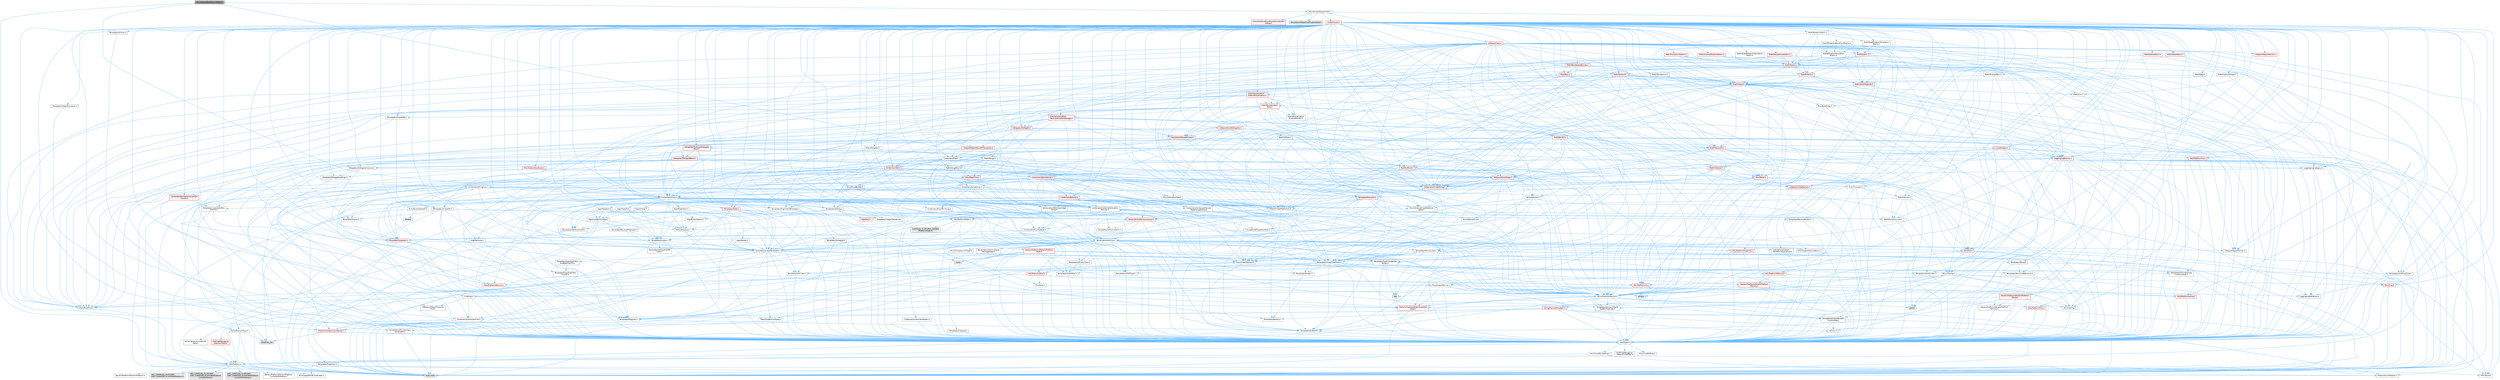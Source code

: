 digraph "MovieSceneRootOverridePath.h"
{
 // INTERACTIVE_SVG=YES
 // LATEX_PDF_SIZE
  bgcolor="transparent";
  edge [fontname=Helvetica,fontsize=10,labelfontname=Helvetica,labelfontsize=10];
  node [fontname=Helvetica,fontsize=10,shape=box,height=0.2,width=0.4];
  Node1 [id="Node000001",label="MovieSceneRootOverridePath.h",height=0.2,width=0.4,color="gray40", fillcolor="grey60", style="filled", fontcolor="black",tooltip=" "];
  Node1 -> Node2 [id="edge1_Node000001_Node000002",color="steelblue1",style="solid",tooltip=" "];
  Node2 [id="Node000002",label="Containers/Array.h",height=0.2,width=0.4,color="grey40", fillcolor="white", style="filled",URL="$df/dd0/Array_8h.html",tooltip=" "];
  Node2 -> Node3 [id="edge2_Node000002_Node000003",color="steelblue1",style="solid",tooltip=" "];
  Node3 [id="Node000003",label="CoreTypes.h",height=0.2,width=0.4,color="grey40", fillcolor="white", style="filled",URL="$dc/dec/CoreTypes_8h.html",tooltip=" "];
  Node3 -> Node4 [id="edge3_Node000003_Node000004",color="steelblue1",style="solid",tooltip=" "];
  Node4 [id="Node000004",label="HAL/Platform.h",height=0.2,width=0.4,color="grey40", fillcolor="white", style="filled",URL="$d9/dd0/Platform_8h.html",tooltip=" "];
  Node4 -> Node5 [id="edge4_Node000004_Node000005",color="steelblue1",style="solid",tooltip=" "];
  Node5 [id="Node000005",label="Misc/Build.h",height=0.2,width=0.4,color="grey40", fillcolor="white", style="filled",URL="$d3/dbb/Build_8h.html",tooltip=" "];
  Node4 -> Node6 [id="edge5_Node000004_Node000006",color="steelblue1",style="solid",tooltip=" "];
  Node6 [id="Node000006",label="Misc/LargeWorldCoordinates.h",height=0.2,width=0.4,color="grey40", fillcolor="white", style="filled",URL="$d2/dcb/LargeWorldCoordinates_8h.html",tooltip=" "];
  Node4 -> Node7 [id="edge6_Node000004_Node000007",color="steelblue1",style="solid",tooltip=" "];
  Node7 [id="Node000007",label="type_traits",height=0.2,width=0.4,color="grey60", fillcolor="#E0E0E0", style="filled",tooltip=" "];
  Node4 -> Node8 [id="edge7_Node000004_Node000008",color="steelblue1",style="solid",tooltip=" "];
  Node8 [id="Node000008",label="PreprocessorHelpers.h",height=0.2,width=0.4,color="grey40", fillcolor="white", style="filled",URL="$db/ddb/PreprocessorHelpers_8h.html",tooltip=" "];
  Node4 -> Node9 [id="edge8_Node000004_Node000009",color="steelblue1",style="solid",tooltip=" "];
  Node9 [id="Node000009",label="UBT_COMPILED_PLATFORM\l/UBT_COMPILED_PLATFORMPlatform\lCompilerPreSetup.h",height=0.2,width=0.4,color="grey60", fillcolor="#E0E0E0", style="filled",tooltip=" "];
  Node4 -> Node10 [id="edge9_Node000004_Node000010",color="steelblue1",style="solid",tooltip=" "];
  Node10 [id="Node000010",label="GenericPlatform/GenericPlatform\lCompilerPreSetup.h",height=0.2,width=0.4,color="grey40", fillcolor="white", style="filled",URL="$d9/dc8/GenericPlatformCompilerPreSetup_8h.html",tooltip=" "];
  Node4 -> Node11 [id="edge10_Node000004_Node000011",color="steelblue1",style="solid",tooltip=" "];
  Node11 [id="Node000011",label="GenericPlatform/GenericPlatform.h",height=0.2,width=0.4,color="grey40", fillcolor="white", style="filled",URL="$d6/d84/GenericPlatform_8h.html",tooltip=" "];
  Node4 -> Node12 [id="edge11_Node000004_Node000012",color="steelblue1",style="solid",tooltip=" "];
  Node12 [id="Node000012",label="UBT_COMPILED_PLATFORM\l/UBT_COMPILED_PLATFORMPlatform.h",height=0.2,width=0.4,color="grey60", fillcolor="#E0E0E0", style="filled",tooltip=" "];
  Node4 -> Node13 [id="edge12_Node000004_Node000013",color="steelblue1",style="solid",tooltip=" "];
  Node13 [id="Node000013",label="UBT_COMPILED_PLATFORM\l/UBT_COMPILED_PLATFORMPlatform\lCompilerSetup.h",height=0.2,width=0.4,color="grey60", fillcolor="#E0E0E0", style="filled",tooltip=" "];
  Node3 -> Node14 [id="edge13_Node000003_Node000014",color="steelblue1",style="solid",tooltip=" "];
  Node14 [id="Node000014",label="ProfilingDebugging\l/UMemoryDefines.h",height=0.2,width=0.4,color="grey40", fillcolor="white", style="filled",URL="$d2/da2/UMemoryDefines_8h.html",tooltip=" "];
  Node3 -> Node15 [id="edge14_Node000003_Node000015",color="steelblue1",style="solid",tooltip=" "];
  Node15 [id="Node000015",label="Misc/CoreMiscDefines.h",height=0.2,width=0.4,color="grey40", fillcolor="white", style="filled",URL="$da/d38/CoreMiscDefines_8h.html",tooltip=" "];
  Node15 -> Node4 [id="edge15_Node000015_Node000004",color="steelblue1",style="solid",tooltip=" "];
  Node15 -> Node8 [id="edge16_Node000015_Node000008",color="steelblue1",style="solid",tooltip=" "];
  Node3 -> Node16 [id="edge17_Node000003_Node000016",color="steelblue1",style="solid",tooltip=" "];
  Node16 [id="Node000016",label="Misc/CoreDefines.h",height=0.2,width=0.4,color="grey40", fillcolor="white", style="filled",URL="$d3/dd2/CoreDefines_8h.html",tooltip=" "];
  Node2 -> Node17 [id="edge18_Node000002_Node000017",color="steelblue1",style="solid",tooltip=" "];
  Node17 [id="Node000017",label="Misc/AssertionMacros.h",height=0.2,width=0.4,color="grey40", fillcolor="white", style="filled",URL="$d0/dfa/AssertionMacros_8h.html",tooltip=" "];
  Node17 -> Node3 [id="edge19_Node000017_Node000003",color="steelblue1",style="solid",tooltip=" "];
  Node17 -> Node4 [id="edge20_Node000017_Node000004",color="steelblue1",style="solid",tooltip=" "];
  Node17 -> Node18 [id="edge21_Node000017_Node000018",color="steelblue1",style="solid",tooltip=" "];
  Node18 [id="Node000018",label="HAL/PlatformMisc.h",height=0.2,width=0.4,color="red", fillcolor="#FFF0F0", style="filled",URL="$d0/df5/PlatformMisc_8h.html",tooltip=" "];
  Node18 -> Node3 [id="edge22_Node000018_Node000003",color="steelblue1",style="solid",tooltip=" "];
  Node17 -> Node8 [id="edge23_Node000017_Node000008",color="steelblue1",style="solid",tooltip=" "];
  Node17 -> Node54 [id="edge24_Node000017_Node000054",color="steelblue1",style="solid",tooltip=" "];
  Node54 [id="Node000054",label="Templates/EnableIf.h",height=0.2,width=0.4,color="grey40", fillcolor="white", style="filled",URL="$d7/d60/EnableIf_8h.html",tooltip=" "];
  Node54 -> Node3 [id="edge25_Node000054_Node000003",color="steelblue1",style="solid",tooltip=" "];
  Node17 -> Node55 [id="edge26_Node000017_Node000055",color="steelblue1",style="solid",tooltip=" "];
  Node55 [id="Node000055",label="Templates/IsArrayOrRefOf\lTypeByPredicate.h",height=0.2,width=0.4,color="grey40", fillcolor="white", style="filled",URL="$d6/da1/IsArrayOrRefOfTypeByPredicate_8h.html",tooltip=" "];
  Node55 -> Node3 [id="edge27_Node000055_Node000003",color="steelblue1",style="solid",tooltip=" "];
  Node17 -> Node56 [id="edge28_Node000017_Node000056",color="steelblue1",style="solid",tooltip=" "];
  Node56 [id="Node000056",label="Templates/IsValidVariadic\lFunctionArg.h",height=0.2,width=0.4,color="grey40", fillcolor="white", style="filled",URL="$d0/dc8/IsValidVariadicFunctionArg_8h.html",tooltip=" "];
  Node56 -> Node3 [id="edge29_Node000056_Node000003",color="steelblue1",style="solid",tooltip=" "];
  Node56 -> Node57 [id="edge30_Node000056_Node000057",color="steelblue1",style="solid",tooltip=" "];
  Node57 [id="Node000057",label="IsEnum.h",height=0.2,width=0.4,color="grey40", fillcolor="white", style="filled",URL="$d4/de5/IsEnum_8h.html",tooltip=" "];
  Node56 -> Node7 [id="edge31_Node000056_Node000007",color="steelblue1",style="solid",tooltip=" "];
  Node17 -> Node58 [id="edge32_Node000017_Node000058",color="steelblue1",style="solid",tooltip=" "];
  Node58 [id="Node000058",label="Traits/IsCharEncodingCompatible\lWith.h",height=0.2,width=0.4,color="red", fillcolor="#FFF0F0", style="filled",URL="$df/dd1/IsCharEncodingCompatibleWith_8h.html",tooltip=" "];
  Node58 -> Node7 [id="edge33_Node000058_Node000007",color="steelblue1",style="solid",tooltip=" "];
  Node17 -> Node60 [id="edge34_Node000017_Node000060",color="steelblue1",style="solid",tooltip=" "];
  Node60 [id="Node000060",label="Misc/VarArgs.h",height=0.2,width=0.4,color="grey40", fillcolor="white", style="filled",URL="$d5/d6f/VarArgs_8h.html",tooltip=" "];
  Node60 -> Node3 [id="edge35_Node000060_Node000003",color="steelblue1",style="solid",tooltip=" "];
  Node17 -> Node61 [id="edge36_Node000017_Node000061",color="steelblue1",style="solid",tooltip=" "];
  Node61 [id="Node000061",label="String/FormatStringSan.h",height=0.2,width=0.4,color="red", fillcolor="#FFF0F0", style="filled",URL="$d3/d8b/FormatStringSan_8h.html",tooltip=" "];
  Node61 -> Node7 [id="edge37_Node000061_Node000007",color="steelblue1",style="solid",tooltip=" "];
  Node61 -> Node3 [id="edge38_Node000061_Node000003",color="steelblue1",style="solid",tooltip=" "];
  Node61 -> Node62 [id="edge39_Node000061_Node000062",color="steelblue1",style="solid",tooltip=" "];
  Node62 [id="Node000062",label="Templates/Requires.h",height=0.2,width=0.4,color="grey40", fillcolor="white", style="filled",URL="$dc/d96/Requires_8h.html",tooltip=" "];
  Node62 -> Node54 [id="edge40_Node000062_Node000054",color="steelblue1",style="solid",tooltip=" "];
  Node62 -> Node7 [id="edge41_Node000062_Node000007",color="steelblue1",style="solid",tooltip=" "];
  Node61 -> Node63 [id="edge42_Node000061_Node000063",color="steelblue1",style="solid",tooltip=" "];
  Node63 [id="Node000063",label="Templates/Identity.h",height=0.2,width=0.4,color="grey40", fillcolor="white", style="filled",URL="$d0/dd5/Identity_8h.html",tooltip=" "];
  Node61 -> Node56 [id="edge43_Node000061_Node000056",color="steelblue1",style="solid",tooltip=" "];
  Node61 -> Node26 [id="edge44_Node000061_Node000026",color="steelblue1",style="solid",tooltip=" "];
  Node26 [id="Node000026",label="Containers/ContainersFwd.h",height=0.2,width=0.4,color="grey40", fillcolor="white", style="filled",URL="$d4/d0a/ContainersFwd_8h.html",tooltip=" "];
  Node26 -> Node4 [id="edge45_Node000026_Node000004",color="steelblue1",style="solid",tooltip=" "];
  Node26 -> Node3 [id="edge46_Node000026_Node000003",color="steelblue1",style="solid",tooltip=" "];
  Node26 -> Node23 [id="edge47_Node000026_Node000023",color="steelblue1",style="solid",tooltip=" "];
  Node23 [id="Node000023",label="Traits/IsContiguousContainer.h",height=0.2,width=0.4,color="red", fillcolor="#FFF0F0", style="filled",URL="$d5/d3c/IsContiguousContainer_8h.html",tooltip=" "];
  Node23 -> Node3 [id="edge48_Node000023_Node000003",color="steelblue1",style="solid",tooltip=" "];
  Node23 -> Node22 [id="edge49_Node000023_Node000022",color="steelblue1",style="solid",tooltip=" "];
  Node22 [id="Node000022",label="initializer_list",height=0.2,width=0.4,color="grey60", fillcolor="#E0E0E0", style="filled",tooltip=" "];
  Node17 -> Node67 [id="edge50_Node000017_Node000067",color="steelblue1",style="solid",tooltip=" "];
  Node67 [id="Node000067",label="atomic",height=0.2,width=0.4,color="grey60", fillcolor="#E0E0E0", style="filled",tooltip=" "];
  Node2 -> Node68 [id="edge51_Node000002_Node000068",color="steelblue1",style="solid",tooltip=" "];
  Node68 [id="Node000068",label="Misc/IntrusiveUnsetOptional\lState.h",height=0.2,width=0.4,color="grey40", fillcolor="white", style="filled",URL="$d2/d0a/IntrusiveUnsetOptionalState_8h.html",tooltip=" "];
  Node68 -> Node69 [id="edge52_Node000068_Node000069",color="steelblue1",style="solid",tooltip=" "];
  Node69 [id="Node000069",label="Misc/OptionalFwd.h",height=0.2,width=0.4,color="grey40", fillcolor="white", style="filled",URL="$dc/d50/OptionalFwd_8h.html",tooltip=" "];
  Node2 -> Node70 [id="edge53_Node000002_Node000070",color="steelblue1",style="solid",tooltip=" "];
  Node70 [id="Node000070",label="Misc/ReverseIterate.h",height=0.2,width=0.4,color="grey40", fillcolor="white", style="filled",URL="$db/de3/ReverseIterate_8h.html",tooltip=" "];
  Node70 -> Node4 [id="edge54_Node000070_Node000004",color="steelblue1",style="solid",tooltip=" "];
  Node70 -> Node71 [id="edge55_Node000070_Node000071",color="steelblue1",style="solid",tooltip=" "];
  Node71 [id="Node000071",label="iterator",height=0.2,width=0.4,color="grey60", fillcolor="#E0E0E0", style="filled",tooltip=" "];
  Node2 -> Node72 [id="edge56_Node000002_Node000072",color="steelblue1",style="solid",tooltip=" "];
  Node72 [id="Node000072",label="HAL/UnrealMemory.h",height=0.2,width=0.4,color="grey40", fillcolor="white", style="filled",URL="$d9/d96/UnrealMemory_8h.html",tooltip=" "];
  Node72 -> Node3 [id="edge57_Node000072_Node000003",color="steelblue1",style="solid",tooltip=" "];
  Node72 -> Node73 [id="edge58_Node000072_Node000073",color="steelblue1",style="solid",tooltip=" "];
  Node73 [id="Node000073",label="GenericPlatform/GenericPlatform\lMemory.h",height=0.2,width=0.4,color="red", fillcolor="#FFF0F0", style="filled",URL="$dd/d22/GenericPlatformMemory_8h.html",tooltip=" "];
  Node73 -> Node25 [id="edge59_Node000073_Node000025",color="steelblue1",style="solid",tooltip=" "];
  Node25 [id="Node000025",label="CoreFwd.h",height=0.2,width=0.4,color="grey40", fillcolor="white", style="filled",URL="$d1/d1e/CoreFwd_8h.html",tooltip=" "];
  Node25 -> Node3 [id="edge60_Node000025_Node000003",color="steelblue1",style="solid",tooltip=" "];
  Node25 -> Node26 [id="edge61_Node000025_Node000026",color="steelblue1",style="solid",tooltip=" "];
  Node25 -> Node27 [id="edge62_Node000025_Node000027",color="steelblue1",style="solid",tooltip=" "];
  Node27 [id="Node000027",label="Math/MathFwd.h",height=0.2,width=0.4,color="grey40", fillcolor="white", style="filled",URL="$d2/d10/MathFwd_8h.html",tooltip=" "];
  Node27 -> Node4 [id="edge63_Node000027_Node000004",color="steelblue1",style="solid",tooltip=" "];
  Node25 -> Node28 [id="edge64_Node000025_Node000028",color="steelblue1",style="solid",tooltip=" "];
  Node28 [id="Node000028",label="UObject/UObjectHierarchy\lFwd.h",height=0.2,width=0.4,color="grey40", fillcolor="white", style="filled",URL="$d3/d13/UObjectHierarchyFwd_8h.html",tooltip=" "];
  Node73 -> Node3 [id="edge65_Node000073_Node000003",color="steelblue1",style="solid",tooltip=" "];
  Node73 -> Node74 [id="edge66_Node000073_Node000074",color="steelblue1",style="solid",tooltip=" "];
  Node74 [id="Node000074",label="HAL/PlatformString.h",height=0.2,width=0.4,color="red", fillcolor="#FFF0F0", style="filled",URL="$db/db5/PlatformString_8h.html",tooltip=" "];
  Node74 -> Node3 [id="edge67_Node000074_Node000003",color="steelblue1",style="solid",tooltip=" "];
  Node73 -> Node39 [id="edge68_Node000073_Node000039",color="steelblue1",style="solid",tooltip=" "];
  Node39 [id="Node000039",label="string.h",height=0.2,width=0.4,color="grey60", fillcolor="#E0E0E0", style="filled",tooltip=" "];
  Node72 -> Node76 [id="edge69_Node000072_Node000076",color="steelblue1",style="solid",tooltip=" "];
  Node76 [id="Node000076",label="HAL/MemoryBase.h",height=0.2,width=0.4,color="red", fillcolor="#FFF0F0", style="filled",URL="$d6/d9f/MemoryBase_8h.html",tooltip=" "];
  Node76 -> Node3 [id="edge70_Node000076_Node000003",color="steelblue1",style="solid",tooltip=" "];
  Node76 -> Node47 [id="edge71_Node000076_Node000047",color="steelblue1",style="solid",tooltip=" "];
  Node47 [id="Node000047",label="HAL/PlatformAtomics.h",height=0.2,width=0.4,color="red", fillcolor="#FFF0F0", style="filled",URL="$d3/d36/PlatformAtomics_8h.html",tooltip=" "];
  Node47 -> Node3 [id="edge72_Node000047_Node000003",color="steelblue1",style="solid",tooltip=" "];
  Node76 -> Node30 [id="edge73_Node000076_Node000030",color="steelblue1",style="solid",tooltip=" "];
  Node30 [id="Node000030",label="HAL/PlatformCrt.h",height=0.2,width=0.4,color="red", fillcolor="#FFF0F0", style="filled",URL="$d8/d75/PlatformCrt_8h.html",tooltip=" "];
  Node30 -> Node31 [id="edge74_Node000030_Node000031",color="steelblue1",style="solid",tooltip=" "];
  Node31 [id="Node000031",label="new",height=0.2,width=0.4,color="grey60", fillcolor="#E0E0E0", style="filled",tooltip=" "];
  Node30 -> Node39 [id="edge75_Node000030_Node000039",color="steelblue1",style="solid",tooltip=" "];
  Node76 -> Node77 [id="edge76_Node000076_Node000077",color="steelblue1",style="solid",tooltip=" "];
  Node77 [id="Node000077",label="Misc/Exec.h",height=0.2,width=0.4,color="grey40", fillcolor="white", style="filled",URL="$de/ddb/Exec_8h.html",tooltip=" "];
  Node77 -> Node3 [id="edge77_Node000077_Node000003",color="steelblue1",style="solid",tooltip=" "];
  Node77 -> Node17 [id="edge78_Node000077_Node000017",color="steelblue1",style="solid",tooltip=" "];
  Node76 -> Node78 [id="edge79_Node000076_Node000078",color="steelblue1",style="solid",tooltip=" "];
  Node78 [id="Node000078",label="Misc/OutputDevice.h",height=0.2,width=0.4,color="grey40", fillcolor="white", style="filled",URL="$d7/d32/OutputDevice_8h.html",tooltip=" "];
  Node78 -> Node25 [id="edge80_Node000078_Node000025",color="steelblue1",style="solid",tooltip=" "];
  Node78 -> Node3 [id="edge81_Node000078_Node000003",color="steelblue1",style="solid",tooltip=" "];
  Node78 -> Node79 [id="edge82_Node000078_Node000079",color="steelblue1",style="solid",tooltip=" "];
  Node79 [id="Node000079",label="Logging/LogVerbosity.h",height=0.2,width=0.4,color="grey40", fillcolor="white", style="filled",URL="$d2/d8f/LogVerbosity_8h.html",tooltip=" "];
  Node79 -> Node3 [id="edge83_Node000079_Node000003",color="steelblue1",style="solid",tooltip=" "];
  Node78 -> Node60 [id="edge84_Node000078_Node000060",color="steelblue1",style="solid",tooltip=" "];
  Node78 -> Node55 [id="edge85_Node000078_Node000055",color="steelblue1",style="solid",tooltip=" "];
  Node78 -> Node56 [id="edge86_Node000078_Node000056",color="steelblue1",style="solid",tooltip=" "];
  Node78 -> Node58 [id="edge87_Node000078_Node000058",color="steelblue1",style="solid",tooltip=" "];
  Node72 -> Node89 [id="edge88_Node000072_Node000089",color="steelblue1",style="solid",tooltip=" "];
  Node89 [id="Node000089",label="HAL/PlatformMemory.h",height=0.2,width=0.4,color="red", fillcolor="#FFF0F0", style="filled",URL="$de/d68/PlatformMemory_8h.html",tooltip=" "];
  Node89 -> Node3 [id="edge89_Node000089_Node000003",color="steelblue1",style="solid",tooltip=" "];
  Node89 -> Node73 [id="edge90_Node000089_Node000073",color="steelblue1",style="solid",tooltip=" "];
  Node72 -> Node91 [id="edge91_Node000072_Node000091",color="steelblue1",style="solid",tooltip=" "];
  Node91 [id="Node000091",label="ProfilingDebugging\l/MemoryTrace.h",height=0.2,width=0.4,color="red", fillcolor="#FFF0F0", style="filled",URL="$da/dd7/MemoryTrace_8h.html",tooltip=" "];
  Node91 -> Node4 [id="edge92_Node000091_Node000004",color="steelblue1",style="solid",tooltip=" "];
  Node72 -> Node92 [id="edge93_Node000072_Node000092",color="steelblue1",style="solid",tooltip=" "];
  Node92 [id="Node000092",label="Templates/IsPointer.h",height=0.2,width=0.4,color="grey40", fillcolor="white", style="filled",URL="$d7/d05/IsPointer_8h.html",tooltip=" "];
  Node92 -> Node3 [id="edge94_Node000092_Node000003",color="steelblue1",style="solid",tooltip=" "];
  Node2 -> Node93 [id="edge95_Node000002_Node000093",color="steelblue1",style="solid",tooltip=" "];
  Node93 [id="Node000093",label="Templates/UnrealTypeTraits.h",height=0.2,width=0.4,color="grey40", fillcolor="white", style="filled",URL="$d2/d2d/UnrealTypeTraits_8h.html",tooltip=" "];
  Node93 -> Node3 [id="edge96_Node000093_Node000003",color="steelblue1",style="solid",tooltip=" "];
  Node93 -> Node92 [id="edge97_Node000093_Node000092",color="steelblue1",style="solid",tooltip=" "];
  Node93 -> Node17 [id="edge98_Node000093_Node000017",color="steelblue1",style="solid",tooltip=" "];
  Node93 -> Node85 [id="edge99_Node000093_Node000085",color="steelblue1",style="solid",tooltip=" "];
  Node85 [id="Node000085",label="Templates/AndOrNot.h",height=0.2,width=0.4,color="grey40", fillcolor="white", style="filled",URL="$db/d0a/AndOrNot_8h.html",tooltip=" "];
  Node85 -> Node3 [id="edge100_Node000085_Node000003",color="steelblue1",style="solid",tooltip=" "];
  Node93 -> Node54 [id="edge101_Node000093_Node000054",color="steelblue1",style="solid",tooltip=" "];
  Node93 -> Node94 [id="edge102_Node000093_Node000094",color="steelblue1",style="solid",tooltip=" "];
  Node94 [id="Node000094",label="Templates/IsArithmetic.h",height=0.2,width=0.4,color="grey40", fillcolor="white", style="filled",URL="$d2/d5d/IsArithmetic_8h.html",tooltip=" "];
  Node94 -> Node3 [id="edge103_Node000094_Node000003",color="steelblue1",style="solid",tooltip=" "];
  Node93 -> Node57 [id="edge104_Node000093_Node000057",color="steelblue1",style="solid",tooltip=" "];
  Node93 -> Node95 [id="edge105_Node000093_Node000095",color="steelblue1",style="solid",tooltip=" "];
  Node95 [id="Node000095",label="Templates/Models.h",height=0.2,width=0.4,color="grey40", fillcolor="white", style="filled",URL="$d3/d0c/Models_8h.html",tooltip=" "];
  Node95 -> Node63 [id="edge106_Node000095_Node000063",color="steelblue1",style="solid",tooltip=" "];
  Node93 -> Node96 [id="edge107_Node000093_Node000096",color="steelblue1",style="solid",tooltip=" "];
  Node96 [id="Node000096",label="Templates/IsPODType.h",height=0.2,width=0.4,color="grey40", fillcolor="white", style="filled",URL="$d7/db1/IsPODType_8h.html",tooltip=" "];
  Node96 -> Node3 [id="edge108_Node000096_Node000003",color="steelblue1",style="solid",tooltip=" "];
  Node93 -> Node97 [id="edge109_Node000093_Node000097",color="steelblue1",style="solid",tooltip=" "];
  Node97 [id="Node000097",label="Templates/IsUECoreType.h",height=0.2,width=0.4,color="grey40", fillcolor="white", style="filled",URL="$d1/db8/IsUECoreType_8h.html",tooltip=" "];
  Node97 -> Node3 [id="edge110_Node000097_Node000003",color="steelblue1",style="solid",tooltip=" "];
  Node97 -> Node7 [id="edge111_Node000097_Node000007",color="steelblue1",style="solid",tooltip=" "];
  Node93 -> Node86 [id="edge112_Node000093_Node000086",color="steelblue1",style="solid",tooltip=" "];
  Node86 [id="Node000086",label="Templates/IsTriviallyCopy\lConstructible.h",height=0.2,width=0.4,color="grey40", fillcolor="white", style="filled",URL="$d3/d78/IsTriviallyCopyConstructible_8h.html",tooltip=" "];
  Node86 -> Node3 [id="edge113_Node000086_Node000003",color="steelblue1",style="solid",tooltip=" "];
  Node86 -> Node7 [id="edge114_Node000086_Node000007",color="steelblue1",style="solid",tooltip=" "];
  Node2 -> Node98 [id="edge115_Node000002_Node000098",color="steelblue1",style="solid",tooltip=" "];
  Node98 [id="Node000098",label="Templates/UnrealTemplate.h",height=0.2,width=0.4,color="grey40", fillcolor="white", style="filled",URL="$d4/d24/UnrealTemplate_8h.html",tooltip=" "];
  Node98 -> Node3 [id="edge116_Node000098_Node000003",color="steelblue1",style="solid",tooltip=" "];
  Node98 -> Node92 [id="edge117_Node000098_Node000092",color="steelblue1",style="solid",tooltip=" "];
  Node98 -> Node72 [id="edge118_Node000098_Node000072",color="steelblue1",style="solid",tooltip=" "];
  Node98 -> Node99 [id="edge119_Node000098_Node000099",color="steelblue1",style="solid",tooltip=" "];
  Node99 [id="Node000099",label="Templates/CopyQualifiers\lAndRefsFromTo.h",height=0.2,width=0.4,color="grey40", fillcolor="white", style="filled",URL="$d3/db3/CopyQualifiersAndRefsFromTo_8h.html",tooltip=" "];
  Node99 -> Node100 [id="edge120_Node000099_Node000100",color="steelblue1",style="solid",tooltip=" "];
  Node100 [id="Node000100",label="Templates/CopyQualifiers\lFromTo.h",height=0.2,width=0.4,color="grey40", fillcolor="white", style="filled",URL="$d5/db4/CopyQualifiersFromTo_8h.html",tooltip=" "];
  Node98 -> Node93 [id="edge121_Node000098_Node000093",color="steelblue1",style="solid",tooltip=" "];
  Node98 -> Node101 [id="edge122_Node000098_Node000101",color="steelblue1",style="solid",tooltip=" "];
  Node101 [id="Node000101",label="Templates/RemoveReference.h",height=0.2,width=0.4,color="grey40", fillcolor="white", style="filled",URL="$da/dbe/RemoveReference_8h.html",tooltip=" "];
  Node101 -> Node3 [id="edge123_Node000101_Node000003",color="steelblue1",style="solid",tooltip=" "];
  Node98 -> Node62 [id="edge124_Node000098_Node000062",color="steelblue1",style="solid",tooltip=" "];
  Node98 -> Node102 [id="edge125_Node000098_Node000102",color="steelblue1",style="solid",tooltip=" "];
  Node102 [id="Node000102",label="Templates/TypeCompatible\lBytes.h",height=0.2,width=0.4,color="grey40", fillcolor="white", style="filled",URL="$df/d0a/TypeCompatibleBytes_8h.html",tooltip=" "];
  Node102 -> Node3 [id="edge126_Node000102_Node000003",color="steelblue1",style="solid",tooltip=" "];
  Node102 -> Node39 [id="edge127_Node000102_Node000039",color="steelblue1",style="solid",tooltip=" "];
  Node102 -> Node31 [id="edge128_Node000102_Node000031",color="steelblue1",style="solid",tooltip=" "];
  Node102 -> Node7 [id="edge129_Node000102_Node000007",color="steelblue1",style="solid",tooltip=" "];
  Node98 -> Node63 [id="edge130_Node000098_Node000063",color="steelblue1",style="solid",tooltip=" "];
  Node98 -> Node23 [id="edge131_Node000098_Node000023",color="steelblue1",style="solid",tooltip=" "];
  Node98 -> Node103 [id="edge132_Node000098_Node000103",color="steelblue1",style="solid",tooltip=" "];
  Node103 [id="Node000103",label="Traits/UseBitwiseSwap.h",height=0.2,width=0.4,color="grey40", fillcolor="white", style="filled",URL="$db/df3/UseBitwiseSwap_8h.html",tooltip=" "];
  Node103 -> Node3 [id="edge133_Node000103_Node000003",color="steelblue1",style="solid",tooltip=" "];
  Node103 -> Node7 [id="edge134_Node000103_Node000007",color="steelblue1",style="solid",tooltip=" "];
  Node98 -> Node7 [id="edge135_Node000098_Node000007",color="steelblue1",style="solid",tooltip=" "];
  Node2 -> Node104 [id="edge136_Node000002_Node000104",color="steelblue1",style="solid",tooltip=" "];
  Node104 [id="Node000104",label="Containers/AllowShrinking.h",height=0.2,width=0.4,color="grey40", fillcolor="white", style="filled",URL="$d7/d1a/AllowShrinking_8h.html",tooltip=" "];
  Node104 -> Node3 [id="edge137_Node000104_Node000003",color="steelblue1",style="solid",tooltip=" "];
  Node2 -> Node105 [id="edge138_Node000002_Node000105",color="steelblue1",style="solid",tooltip=" "];
  Node105 [id="Node000105",label="Containers/ContainerAllocation\lPolicies.h",height=0.2,width=0.4,color="grey40", fillcolor="white", style="filled",URL="$d7/dff/ContainerAllocationPolicies_8h.html",tooltip=" "];
  Node105 -> Node3 [id="edge139_Node000105_Node000003",color="steelblue1",style="solid",tooltip=" "];
  Node105 -> Node106 [id="edge140_Node000105_Node000106",color="steelblue1",style="solid",tooltip=" "];
  Node106 [id="Node000106",label="Containers/ContainerHelpers.h",height=0.2,width=0.4,color="grey40", fillcolor="white", style="filled",URL="$d7/d33/ContainerHelpers_8h.html",tooltip=" "];
  Node106 -> Node3 [id="edge141_Node000106_Node000003",color="steelblue1",style="solid",tooltip=" "];
  Node105 -> Node105 [id="edge142_Node000105_Node000105",color="steelblue1",style="solid",tooltip=" "];
  Node105 -> Node107 [id="edge143_Node000105_Node000107",color="steelblue1",style="solid",tooltip=" "];
  Node107 [id="Node000107",label="HAL/PlatformMath.h",height=0.2,width=0.4,color="grey40", fillcolor="white", style="filled",URL="$dc/d53/PlatformMath_8h.html",tooltip=" "];
  Node107 -> Node3 [id="edge144_Node000107_Node000003",color="steelblue1",style="solid",tooltip=" "];
  Node107 -> Node108 [id="edge145_Node000107_Node000108",color="steelblue1",style="solid",tooltip=" "];
  Node108 [id="Node000108",label="GenericPlatform/GenericPlatform\lMath.h",height=0.2,width=0.4,color="red", fillcolor="#FFF0F0", style="filled",URL="$d5/d79/GenericPlatformMath_8h.html",tooltip=" "];
  Node108 -> Node3 [id="edge146_Node000108_Node000003",color="steelblue1",style="solid",tooltip=" "];
  Node108 -> Node26 [id="edge147_Node000108_Node000026",color="steelblue1",style="solid",tooltip=" "];
  Node108 -> Node30 [id="edge148_Node000108_Node000030",color="steelblue1",style="solid",tooltip=" "];
  Node108 -> Node85 [id="edge149_Node000108_Node000085",color="steelblue1",style="solid",tooltip=" "];
  Node108 -> Node109 [id="edge150_Node000108_Node000109",color="steelblue1",style="solid",tooltip=" "];
  Node109 [id="Node000109",label="Templates/Decay.h",height=0.2,width=0.4,color="grey40", fillcolor="white", style="filled",URL="$dd/d0f/Decay_8h.html",tooltip=" "];
  Node109 -> Node3 [id="edge151_Node000109_Node000003",color="steelblue1",style="solid",tooltip=" "];
  Node109 -> Node101 [id="edge152_Node000109_Node000101",color="steelblue1",style="solid",tooltip=" "];
  Node109 -> Node7 [id="edge153_Node000109_Node000007",color="steelblue1",style="solid",tooltip=" "];
  Node108 -> Node93 [id="edge154_Node000108_Node000093",color="steelblue1",style="solid",tooltip=" "];
  Node108 -> Node62 [id="edge155_Node000108_Node000062",color="steelblue1",style="solid",tooltip=" "];
  Node108 -> Node102 [id="edge156_Node000108_Node000102",color="steelblue1",style="solid",tooltip=" "];
  Node108 -> Node113 [id="edge157_Node000108_Node000113",color="steelblue1",style="solid",tooltip=" "];
  Node113 [id="Node000113",label="limits",height=0.2,width=0.4,color="grey60", fillcolor="#E0E0E0", style="filled",tooltip=" "];
  Node108 -> Node7 [id="edge158_Node000108_Node000007",color="steelblue1",style="solid",tooltip=" "];
  Node107 -> Node114 [id="edge159_Node000107_Node000114",color="steelblue1",style="solid",tooltip=" "];
  Node114 [id="Node000114",label="COMPILED_PLATFORM_HEADER\l(PlatformMath.h)",height=0.2,width=0.4,color="grey60", fillcolor="#E0E0E0", style="filled",tooltip=" "];
  Node105 -> Node72 [id="edge160_Node000105_Node000072",color="steelblue1",style="solid",tooltip=" "];
  Node105 -> Node40 [id="edge161_Node000105_Node000040",color="steelblue1",style="solid",tooltip=" "];
  Node40 [id="Node000040",label="Math/NumericLimits.h",height=0.2,width=0.4,color="grey40", fillcolor="white", style="filled",URL="$df/d1b/NumericLimits_8h.html",tooltip=" "];
  Node40 -> Node3 [id="edge162_Node000040_Node000003",color="steelblue1",style="solid",tooltip=" "];
  Node105 -> Node17 [id="edge163_Node000105_Node000017",color="steelblue1",style="solid",tooltip=" "];
  Node105 -> Node115 [id="edge164_Node000105_Node000115",color="steelblue1",style="solid",tooltip=" "];
  Node115 [id="Node000115",label="Templates/IsPolymorphic.h",height=0.2,width=0.4,color="grey40", fillcolor="white", style="filled",URL="$dc/d20/IsPolymorphic_8h.html",tooltip=" "];
  Node105 -> Node116 [id="edge165_Node000105_Node000116",color="steelblue1",style="solid",tooltip=" "];
  Node116 [id="Node000116",label="Templates/MemoryOps.h",height=0.2,width=0.4,color="grey40", fillcolor="white", style="filled",URL="$db/dea/MemoryOps_8h.html",tooltip=" "];
  Node116 -> Node3 [id="edge166_Node000116_Node000003",color="steelblue1",style="solid",tooltip=" "];
  Node116 -> Node72 [id="edge167_Node000116_Node000072",color="steelblue1",style="solid",tooltip=" "];
  Node116 -> Node87 [id="edge168_Node000116_Node000087",color="steelblue1",style="solid",tooltip=" "];
  Node87 [id="Node000087",label="Templates/IsTriviallyCopy\lAssignable.h",height=0.2,width=0.4,color="grey40", fillcolor="white", style="filled",URL="$d2/df2/IsTriviallyCopyAssignable_8h.html",tooltip=" "];
  Node87 -> Node3 [id="edge169_Node000087_Node000003",color="steelblue1",style="solid",tooltip=" "];
  Node87 -> Node7 [id="edge170_Node000087_Node000007",color="steelblue1",style="solid",tooltip=" "];
  Node116 -> Node86 [id="edge171_Node000116_Node000086",color="steelblue1",style="solid",tooltip=" "];
  Node116 -> Node62 [id="edge172_Node000116_Node000062",color="steelblue1",style="solid",tooltip=" "];
  Node116 -> Node93 [id="edge173_Node000116_Node000093",color="steelblue1",style="solid",tooltip=" "];
  Node116 -> Node103 [id="edge174_Node000116_Node000103",color="steelblue1",style="solid",tooltip=" "];
  Node116 -> Node31 [id="edge175_Node000116_Node000031",color="steelblue1",style="solid",tooltip=" "];
  Node116 -> Node7 [id="edge176_Node000116_Node000007",color="steelblue1",style="solid",tooltip=" "];
  Node105 -> Node102 [id="edge177_Node000105_Node000102",color="steelblue1",style="solid",tooltip=" "];
  Node105 -> Node7 [id="edge178_Node000105_Node000007",color="steelblue1",style="solid",tooltip=" "];
  Node2 -> Node117 [id="edge179_Node000002_Node000117",color="steelblue1",style="solid",tooltip=" "];
  Node117 [id="Node000117",label="Containers/ContainerElement\lTypeCompatibility.h",height=0.2,width=0.4,color="grey40", fillcolor="white", style="filled",URL="$df/ddf/ContainerElementTypeCompatibility_8h.html",tooltip=" "];
  Node117 -> Node3 [id="edge180_Node000117_Node000003",color="steelblue1",style="solid",tooltip=" "];
  Node117 -> Node93 [id="edge181_Node000117_Node000093",color="steelblue1",style="solid",tooltip=" "];
  Node2 -> Node118 [id="edge182_Node000002_Node000118",color="steelblue1",style="solid",tooltip=" "];
  Node118 [id="Node000118",label="Serialization/Archive.h",height=0.2,width=0.4,color="grey40", fillcolor="white", style="filled",URL="$d7/d3b/Archive_8h.html",tooltip=" "];
  Node118 -> Node25 [id="edge183_Node000118_Node000025",color="steelblue1",style="solid",tooltip=" "];
  Node118 -> Node3 [id="edge184_Node000118_Node000003",color="steelblue1",style="solid",tooltip=" "];
  Node118 -> Node119 [id="edge185_Node000118_Node000119",color="steelblue1",style="solid",tooltip=" "];
  Node119 [id="Node000119",label="HAL/PlatformProperties.h",height=0.2,width=0.4,color="red", fillcolor="#FFF0F0", style="filled",URL="$d9/db0/PlatformProperties_8h.html",tooltip=" "];
  Node119 -> Node3 [id="edge186_Node000119_Node000003",color="steelblue1",style="solid",tooltip=" "];
  Node118 -> Node122 [id="edge187_Node000118_Node000122",color="steelblue1",style="solid",tooltip=" "];
  Node122 [id="Node000122",label="Internationalization\l/TextNamespaceFwd.h",height=0.2,width=0.4,color="grey40", fillcolor="white", style="filled",URL="$d8/d97/TextNamespaceFwd_8h.html",tooltip=" "];
  Node122 -> Node3 [id="edge188_Node000122_Node000003",color="steelblue1",style="solid",tooltip=" "];
  Node118 -> Node27 [id="edge189_Node000118_Node000027",color="steelblue1",style="solid",tooltip=" "];
  Node118 -> Node17 [id="edge190_Node000118_Node000017",color="steelblue1",style="solid",tooltip=" "];
  Node118 -> Node5 [id="edge191_Node000118_Node000005",color="steelblue1",style="solid",tooltip=" "];
  Node118 -> Node41 [id="edge192_Node000118_Node000041",color="steelblue1",style="solid",tooltip=" "];
  Node41 [id="Node000041",label="Misc/CompressionFlags.h",height=0.2,width=0.4,color="grey40", fillcolor="white", style="filled",URL="$d9/d76/CompressionFlags_8h.html",tooltip=" "];
  Node118 -> Node123 [id="edge193_Node000118_Node000123",color="steelblue1",style="solid",tooltip=" "];
  Node123 [id="Node000123",label="Misc/EngineVersionBase.h",height=0.2,width=0.4,color="grey40", fillcolor="white", style="filled",URL="$d5/d2b/EngineVersionBase_8h.html",tooltip=" "];
  Node123 -> Node3 [id="edge194_Node000123_Node000003",color="steelblue1",style="solid",tooltip=" "];
  Node118 -> Node60 [id="edge195_Node000118_Node000060",color="steelblue1",style="solid",tooltip=" "];
  Node118 -> Node124 [id="edge196_Node000118_Node000124",color="steelblue1",style="solid",tooltip=" "];
  Node124 [id="Node000124",label="Serialization/ArchiveCook\lData.h",height=0.2,width=0.4,color="grey40", fillcolor="white", style="filled",URL="$dc/db6/ArchiveCookData_8h.html",tooltip=" "];
  Node124 -> Node4 [id="edge197_Node000124_Node000004",color="steelblue1",style="solid",tooltip=" "];
  Node118 -> Node125 [id="edge198_Node000118_Node000125",color="steelblue1",style="solid",tooltip=" "];
  Node125 [id="Node000125",label="Serialization/ArchiveSave\lPackageData.h",height=0.2,width=0.4,color="grey40", fillcolor="white", style="filled",URL="$d1/d37/ArchiveSavePackageData_8h.html",tooltip=" "];
  Node118 -> Node54 [id="edge199_Node000118_Node000054",color="steelblue1",style="solid",tooltip=" "];
  Node118 -> Node55 [id="edge200_Node000118_Node000055",color="steelblue1",style="solid",tooltip=" "];
  Node118 -> Node126 [id="edge201_Node000118_Node000126",color="steelblue1",style="solid",tooltip=" "];
  Node126 [id="Node000126",label="Templates/IsEnumClass.h",height=0.2,width=0.4,color="grey40", fillcolor="white", style="filled",URL="$d7/d15/IsEnumClass_8h.html",tooltip=" "];
  Node126 -> Node3 [id="edge202_Node000126_Node000003",color="steelblue1",style="solid",tooltip=" "];
  Node126 -> Node85 [id="edge203_Node000126_Node000085",color="steelblue1",style="solid",tooltip=" "];
  Node118 -> Node112 [id="edge204_Node000118_Node000112",color="steelblue1",style="solid",tooltip=" "];
  Node112 [id="Node000112",label="Templates/IsSigned.h",height=0.2,width=0.4,color="grey40", fillcolor="white", style="filled",URL="$d8/dd8/IsSigned_8h.html",tooltip=" "];
  Node112 -> Node3 [id="edge205_Node000112_Node000003",color="steelblue1",style="solid",tooltip=" "];
  Node118 -> Node56 [id="edge206_Node000118_Node000056",color="steelblue1",style="solid",tooltip=" "];
  Node118 -> Node98 [id="edge207_Node000118_Node000098",color="steelblue1",style="solid",tooltip=" "];
  Node118 -> Node58 [id="edge208_Node000118_Node000058",color="steelblue1",style="solid",tooltip=" "];
  Node118 -> Node127 [id="edge209_Node000118_Node000127",color="steelblue1",style="solid",tooltip=" "];
  Node127 [id="Node000127",label="UObject/ObjectVersion.h",height=0.2,width=0.4,color="grey40", fillcolor="white", style="filled",URL="$da/d63/ObjectVersion_8h.html",tooltip=" "];
  Node127 -> Node3 [id="edge210_Node000127_Node000003",color="steelblue1",style="solid",tooltip=" "];
  Node2 -> Node128 [id="edge211_Node000002_Node000128",color="steelblue1",style="solid",tooltip=" "];
  Node128 [id="Node000128",label="Serialization/MemoryImage\lWriter.h",height=0.2,width=0.4,color="grey40", fillcolor="white", style="filled",URL="$d0/d08/MemoryImageWriter_8h.html",tooltip=" "];
  Node128 -> Node3 [id="edge212_Node000128_Node000003",color="steelblue1",style="solid",tooltip=" "];
  Node128 -> Node129 [id="edge213_Node000128_Node000129",color="steelblue1",style="solid",tooltip=" "];
  Node129 [id="Node000129",label="Serialization/MemoryLayout.h",height=0.2,width=0.4,color="red", fillcolor="#FFF0F0", style="filled",URL="$d7/d66/MemoryLayout_8h.html",tooltip=" "];
  Node129 -> Node132 [id="edge214_Node000129_Node000132",color="steelblue1",style="solid",tooltip=" "];
  Node132 [id="Node000132",label="Containers/EnumAsByte.h",height=0.2,width=0.4,color="grey40", fillcolor="white", style="filled",URL="$d6/d9a/EnumAsByte_8h.html",tooltip=" "];
  Node132 -> Node3 [id="edge215_Node000132_Node000003",color="steelblue1",style="solid",tooltip=" "];
  Node132 -> Node96 [id="edge216_Node000132_Node000096",color="steelblue1",style="solid",tooltip=" "];
  Node132 -> Node133 [id="edge217_Node000132_Node000133",color="steelblue1",style="solid",tooltip=" "];
  Node133 [id="Node000133",label="Templates/TypeHash.h",height=0.2,width=0.4,color="red", fillcolor="#FFF0F0", style="filled",URL="$d1/d62/TypeHash_8h.html",tooltip=" "];
  Node133 -> Node3 [id="edge218_Node000133_Node000003",color="steelblue1",style="solid",tooltip=" "];
  Node133 -> Node62 [id="edge219_Node000133_Node000062",color="steelblue1",style="solid",tooltip=" "];
  Node133 -> Node134 [id="edge220_Node000133_Node000134",color="steelblue1",style="solid",tooltip=" "];
  Node134 [id="Node000134",label="Misc/Crc.h",height=0.2,width=0.4,color="red", fillcolor="#FFF0F0", style="filled",URL="$d4/dd2/Crc_8h.html",tooltip=" "];
  Node134 -> Node3 [id="edge221_Node000134_Node000003",color="steelblue1",style="solid",tooltip=" "];
  Node134 -> Node74 [id="edge222_Node000134_Node000074",color="steelblue1",style="solid",tooltip=" "];
  Node134 -> Node17 [id="edge223_Node000134_Node000017",color="steelblue1",style="solid",tooltip=" "];
  Node134 -> Node135 [id="edge224_Node000134_Node000135",color="steelblue1",style="solid",tooltip=" "];
  Node135 [id="Node000135",label="Misc/CString.h",height=0.2,width=0.4,color="grey40", fillcolor="white", style="filled",URL="$d2/d49/CString_8h.html",tooltip=" "];
  Node135 -> Node3 [id="edge225_Node000135_Node000003",color="steelblue1",style="solid",tooltip=" "];
  Node135 -> Node30 [id="edge226_Node000135_Node000030",color="steelblue1",style="solid",tooltip=" "];
  Node135 -> Node74 [id="edge227_Node000135_Node000074",color="steelblue1",style="solid",tooltip=" "];
  Node135 -> Node17 [id="edge228_Node000135_Node000017",color="steelblue1",style="solid",tooltip=" "];
  Node135 -> Node136 [id="edge229_Node000135_Node000136",color="steelblue1",style="solid",tooltip=" "];
  Node136 [id="Node000136",label="Misc/Char.h",height=0.2,width=0.4,color="red", fillcolor="#FFF0F0", style="filled",URL="$d0/d58/Char_8h.html",tooltip=" "];
  Node136 -> Node3 [id="edge230_Node000136_Node000003",color="steelblue1",style="solid",tooltip=" "];
  Node136 -> Node7 [id="edge231_Node000136_Node000007",color="steelblue1",style="solid",tooltip=" "];
  Node135 -> Node60 [id="edge232_Node000135_Node000060",color="steelblue1",style="solid",tooltip=" "];
  Node135 -> Node55 [id="edge233_Node000135_Node000055",color="steelblue1",style="solid",tooltip=" "];
  Node135 -> Node56 [id="edge234_Node000135_Node000056",color="steelblue1",style="solid",tooltip=" "];
  Node135 -> Node58 [id="edge235_Node000135_Node000058",color="steelblue1",style="solid",tooltip=" "];
  Node134 -> Node136 [id="edge236_Node000134_Node000136",color="steelblue1",style="solid",tooltip=" "];
  Node134 -> Node93 [id="edge237_Node000134_Node000093",color="steelblue1",style="solid",tooltip=" "];
  Node133 -> Node7 [id="edge238_Node000133_Node000007",color="steelblue1",style="solid",tooltip=" "];
  Node129 -> Node72 [id="edge239_Node000129_Node000072",color="steelblue1",style="solid",tooltip=" "];
  Node129 -> Node54 [id="edge240_Node000129_Node000054",color="steelblue1",style="solid",tooltip=" "];
  Node129 -> Node115 [id="edge241_Node000129_Node000115",color="steelblue1",style="solid",tooltip=" "];
  Node129 -> Node95 [id="edge242_Node000129_Node000095",color="steelblue1",style="solid",tooltip=" "];
  Node129 -> Node98 [id="edge243_Node000129_Node000098",color="steelblue1",style="solid",tooltip=" "];
  Node2 -> Node142 [id="edge244_Node000002_Node000142",color="steelblue1",style="solid",tooltip=" "];
  Node142 [id="Node000142",label="Algo/Heapify.h",height=0.2,width=0.4,color="grey40", fillcolor="white", style="filled",URL="$d0/d2a/Heapify_8h.html",tooltip=" "];
  Node142 -> Node143 [id="edge245_Node000142_Node000143",color="steelblue1",style="solid",tooltip=" "];
  Node143 [id="Node000143",label="Algo/Impl/BinaryHeap.h",height=0.2,width=0.4,color="grey40", fillcolor="white", style="filled",URL="$d7/da3/Algo_2Impl_2BinaryHeap_8h.html",tooltip=" "];
  Node143 -> Node144 [id="edge246_Node000143_Node000144",color="steelblue1",style="solid",tooltip=" "];
  Node144 [id="Node000144",label="Templates/Invoke.h",height=0.2,width=0.4,color="grey40", fillcolor="white", style="filled",URL="$d7/deb/Invoke_8h.html",tooltip=" "];
  Node144 -> Node3 [id="edge247_Node000144_Node000003",color="steelblue1",style="solid",tooltip=" "];
  Node144 -> Node145 [id="edge248_Node000144_Node000145",color="steelblue1",style="solid",tooltip=" "];
  Node145 [id="Node000145",label="Traits/MemberFunctionPtr\lOuter.h",height=0.2,width=0.4,color="grey40", fillcolor="white", style="filled",URL="$db/da7/MemberFunctionPtrOuter_8h.html",tooltip=" "];
  Node144 -> Node98 [id="edge249_Node000144_Node000098",color="steelblue1",style="solid",tooltip=" "];
  Node144 -> Node7 [id="edge250_Node000144_Node000007",color="steelblue1",style="solid",tooltip=" "];
  Node143 -> Node146 [id="edge251_Node000143_Node000146",color="steelblue1",style="solid",tooltip=" "];
  Node146 [id="Node000146",label="Templates/Projection.h",height=0.2,width=0.4,color="grey40", fillcolor="white", style="filled",URL="$d7/df0/Projection_8h.html",tooltip=" "];
  Node146 -> Node7 [id="edge252_Node000146_Node000007",color="steelblue1",style="solid",tooltip=" "];
  Node143 -> Node147 [id="edge253_Node000143_Node000147",color="steelblue1",style="solid",tooltip=" "];
  Node147 [id="Node000147",label="Templates/ReversePredicate.h",height=0.2,width=0.4,color="grey40", fillcolor="white", style="filled",URL="$d8/d28/ReversePredicate_8h.html",tooltip=" "];
  Node147 -> Node144 [id="edge254_Node000147_Node000144",color="steelblue1",style="solid",tooltip=" "];
  Node147 -> Node98 [id="edge255_Node000147_Node000098",color="steelblue1",style="solid",tooltip=" "];
  Node143 -> Node7 [id="edge256_Node000143_Node000007",color="steelblue1",style="solid",tooltip=" "];
  Node142 -> Node148 [id="edge257_Node000142_Node000148",color="steelblue1",style="solid",tooltip=" "];
  Node148 [id="Node000148",label="Templates/IdentityFunctor.h",height=0.2,width=0.4,color="grey40", fillcolor="white", style="filled",URL="$d7/d2e/IdentityFunctor_8h.html",tooltip=" "];
  Node148 -> Node4 [id="edge258_Node000148_Node000004",color="steelblue1",style="solid",tooltip=" "];
  Node142 -> Node144 [id="edge259_Node000142_Node000144",color="steelblue1",style="solid",tooltip=" "];
  Node142 -> Node149 [id="edge260_Node000142_Node000149",color="steelblue1",style="solid",tooltip=" "];
  Node149 [id="Node000149",label="Templates/Less.h",height=0.2,width=0.4,color="grey40", fillcolor="white", style="filled",URL="$de/dc8/Less_8h.html",tooltip=" "];
  Node149 -> Node3 [id="edge261_Node000149_Node000003",color="steelblue1",style="solid",tooltip=" "];
  Node149 -> Node98 [id="edge262_Node000149_Node000098",color="steelblue1",style="solid",tooltip=" "];
  Node142 -> Node98 [id="edge263_Node000142_Node000098",color="steelblue1",style="solid",tooltip=" "];
  Node2 -> Node150 [id="edge264_Node000002_Node000150",color="steelblue1",style="solid",tooltip=" "];
  Node150 [id="Node000150",label="Algo/HeapSort.h",height=0.2,width=0.4,color="grey40", fillcolor="white", style="filled",URL="$d3/d92/HeapSort_8h.html",tooltip=" "];
  Node150 -> Node143 [id="edge265_Node000150_Node000143",color="steelblue1",style="solid",tooltip=" "];
  Node150 -> Node148 [id="edge266_Node000150_Node000148",color="steelblue1",style="solid",tooltip=" "];
  Node150 -> Node149 [id="edge267_Node000150_Node000149",color="steelblue1",style="solid",tooltip=" "];
  Node150 -> Node98 [id="edge268_Node000150_Node000098",color="steelblue1",style="solid",tooltip=" "];
  Node2 -> Node151 [id="edge269_Node000002_Node000151",color="steelblue1",style="solid",tooltip=" "];
  Node151 [id="Node000151",label="Algo/IsHeap.h",height=0.2,width=0.4,color="grey40", fillcolor="white", style="filled",URL="$de/d32/IsHeap_8h.html",tooltip=" "];
  Node151 -> Node143 [id="edge270_Node000151_Node000143",color="steelblue1",style="solid",tooltip=" "];
  Node151 -> Node148 [id="edge271_Node000151_Node000148",color="steelblue1",style="solid",tooltip=" "];
  Node151 -> Node144 [id="edge272_Node000151_Node000144",color="steelblue1",style="solid",tooltip=" "];
  Node151 -> Node149 [id="edge273_Node000151_Node000149",color="steelblue1",style="solid",tooltip=" "];
  Node151 -> Node98 [id="edge274_Node000151_Node000098",color="steelblue1",style="solid",tooltip=" "];
  Node2 -> Node143 [id="edge275_Node000002_Node000143",color="steelblue1",style="solid",tooltip=" "];
  Node2 -> Node152 [id="edge276_Node000002_Node000152",color="steelblue1",style="solid",tooltip=" "];
  Node152 [id="Node000152",label="Algo/StableSort.h",height=0.2,width=0.4,color="grey40", fillcolor="white", style="filled",URL="$d7/d3c/StableSort_8h.html",tooltip=" "];
  Node152 -> Node153 [id="edge277_Node000152_Node000153",color="steelblue1",style="solid",tooltip=" "];
  Node153 [id="Node000153",label="Algo/BinarySearch.h",height=0.2,width=0.4,color="grey40", fillcolor="white", style="filled",URL="$db/db4/BinarySearch_8h.html",tooltip=" "];
  Node153 -> Node148 [id="edge278_Node000153_Node000148",color="steelblue1",style="solid",tooltip=" "];
  Node153 -> Node144 [id="edge279_Node000153_Node000144",color="steelblue1",style="solid",tooltip=" "];
  Node153 -> Node149 [id="edge280_Node000153_Node000149",color="steelblue1",style="solid",tooltip=" "];
  Node152 -> Node154 [id="edge281_Node000152_Node000154",color="steelblue1",style="solid",tooltip=" "];
  Node154 [id="Node000154",label="Algo/Rotate.h",height=0.2,width=0.4,color="grey40", fillcolor="white", style="filled",URL="$dd/da7/Rotate_8h.html",tooltip=" "];
  Node154 -> Node98 [id="edge282_Node000154_Node000098",color="steelblue1",style="solid",tooltip=" "];
  Node152 -> Node148 [id="edge283_Node000152_Node000148",color="steelblue1",style="solid",tooltip=" "];
  Node152 -> Node144 [id="edge284_Node000152_Node000144",color="steelblue1",style="solid",tooltip=" "];
  Node152 -> Node149 [id="edge285_Node000152_Node000149",color="steelblue1",style="solid",tooltip=" "];
  Node152 -> Node98 [id="edge286_Node000152_Node000098",color="steelblue1",style="solid",tooltip=" "];
  Node2 -> Node155 [id="edge287_Node000002_Node000155",color="steelblue1",style="solid",tooltip=" "];
  Node155 [id="Node000155",label="Concepts/GetTypeHashable.h",height=0.2,width=0.4,color="grey40", fillcolor="white", style="filled",URL="$d3/da2/GetTypeHashable_8h.html",tooltip=" "];
  Node155 -> Node3 [id="edge288_Node000155_Node000003",color="steelblue1",style="solid",tooltip=" "];
  Node155 -> Node133 [id="edge289_Node000155_Node000133",color="steelblue1",style="solid",tooltip=" "];
  Node2 -> Node148 [id="edge290_Node000002_Node000148",color="steelblue1",style="solid",tooltip=" "];
  Node2 -> Node144 [id="edge291_Node000002_Node000144",color="steelblue1",style="solid",tooltip=" "];
  Node2 -> Node149 [id="edge292_Node000002_Node000149",color="steelblue1",style="solid",tooltip=" "];
  Node2 -> Node156 [id="edge293_Node000002_Node000156",color="steelblue1",style="solid",tooltip=" "];
  Node156 [id="Node000156",label="Templates/LosesQualifiers\lFromTo.h",height=0.2,width=0.4,color="grey40", fillcolor="white", style="filled",URL="$d2/db3/LosesQualifiersFromTo_8h.html",tooltip=" "];
  Node156 -> Node100 [id="edge294_Node000156_Node000100",color="steelblue1",style="solid",tooltip=" "];
  Node156 -> Node7 [id="edge295_Node000156_Node000007",color="steelblue1",style="solid",tooltip=" "];
  Node2 -> Node62 [id="edge296_Node000002_Node000062",color="steelblue1",style="solid",tooltip=" "];
  Node2 -> Node157 [id="edge297_Node000002_Node000157",color="steelblue1",style="solid",tooltip=" "];
  Node157 [id="Node000157",label="Templates/Sorting.h",height=0.2,width=0.4,color="grey40", fillcolor="white", style="filled",URL="$d3/d9e/Sorting_8h.html",tooltip=" "];
  Node157 -> Node3 [id="edge298_Node000157_Node000003",color="steelblue1",style="solid",tooltip=" "];
  Node157 -> Node153 [id="edge299_Node000157_Node000153",color="steelblue1",style="solid",tooltip=" "];
  Node157 -> Node158 [id="edge300_Node000157_Node000158",color="steelblue1",style="solid",tooltip=" "];
  Node158 [id="Node000158",label="Algo/Sort.h",height=0.2,width=0.4,color="red", fillcolor="#FFF0F0", style="filled",URL="$d1/d87/Sort_8h.html",tooltip=" "];
  Node157 -> Node107 [id="edge301_Node000157_Node000107",color="steelblue1",style="solid",tooltip=" "];
  Node157 -> Node149 [id="edge302_Node000157_Node000149",color="steelblue1",style="solid",tooltip=" "];
  Node2 -> Node161 [id="edge303_Node000002_Node000161",color="steelblue1",style="solid",tooltip=" "];
  Node161 [id="Node000161",label="Templates/AlignmentTemplates.h",height=0.2,width=0.4,color="grey40", fillcolor="white", style="filled",URL="$dd/d32/AlignmentTemplates_8h.html",tooltip=" "];
  Node161 -> Node3 [id="edge304_Node000161_Node000003",color="steelblue1",style="solid",tooltip=" "];
  Node161 -> Node83 [id="edge305_Node000161_Node000083",color="steelblue1",style="solid",tooltip=" "];
  Node83 [id="Node000083",label="Templates/IsIntegral.h",height=0.2,width=0.4,color="grey40", fillcolor="white", style="filled",URL="$da/d64/IsIntegral_8h.html",tooltip=" "];
  Node83 -> Node3 [id="edge306_Node000083_Node000003",color="steelblue1",style="solid",tooltip=" "];
  Node161 -> Node92 [id="edge307_Node000161_Node000092",color="steelblue1",style="solid",tooltip=" "];
  Node2 -> Node21 [id="edge308_Node000002_Node000021",color="steelblue1",style="solid",tooltip=" "];
  Node21 [id="Node000021",label="Traits/ElementType.h",height=0.2,width=0.4,color="grey40", fillcolor="white", style="filled",URL="$d5/d4f/ElementType_8h.html",tooltip=" "];
  Node21 -> Node4 [id="edge309_Node000021_Node000004",color="steelblue1",style="solid",tooltip=" "];
  Node21 -> Node22 [id="edge310_Node000021_Node000022",color="steelblue1",style="solid",tooltip=" "];
  Node21 -> Node7 [id="edge311_Node000021_Node000007",color="steelblue1",style="solid",tooltip=" "];
  Node2 -> Node113 [id="edge312_Node000002_Node000113",color="steelblue1",style="solid",tooltip=" "];
  Node2 -> Node7 [id="edge313_Node000002_Node000007",color="steelblue1",style="solid",tooltip=" "];
  Node1 -> Node105 [id="edge314_Node000001_Node000105",color="steelblue1",style="solid",tooltip=" "];
  Node1 -> Node4 [id="edge315_Node000001_Node000004",color="steelblue1",style="solid",tooltip=" "];
  Node1 -> Node162 [id="edge316_Node000001_Node000162",color="steelblue1",style="solid",tooltip=" "];
  Node162 [id="Node000162",label="MovieSceneSequenceID.h",height=0.2,width=0.4,color="grey40", fillcolor="white", style="filled",URL="$de/d78/MovieSceneSequenceID_8h.html",tooltip=" "];
  Node162 -> Node163 [id="edge317_Node000162_Node000163",color="steelblue1",style="solid",tooltip=" "];
  Node163 [id="Node000163",label="CoreMinimal.h",height=0.2,width=0.4,color="red", fillcolor="#FFF0F0", style="filled",URL="$d7/d67/CoreMinimal_8h.html",tooltip=" "];
  Node163 -> Node3 [id="edge318_Node000163_Node000003",color="steelblue1",style="solid",tooltip=" "];
  Node163 -> Node25 [id="edge319_Node000163_Node000025",color="steelblue1",style="solid",tooltip=" "];
  Node163 -> Node28 [id="edge320_Node000163_Node000028",color="steelblue1",style="solid",tooltip=" "];
  Node163 -> Node26 [id="edge321_Node000163_Node000026",color="steelblue1",style="solid",tooltip=" "];
  Node163 -> Node60 [id="edge322_Node000163_Node000060",color="steelblue1",style="solid",tooltip=" "];
  Node163 -> Node79 [id="edge323_Node000163_Node000079",color="steelblue1",style="solid",tooltip=" "];
  Node163 -> Node78 [id="edge324_Node000163_Node000078",color="steelblue1",style="solid",tooltip=" "];
  Node163 -> Node30 [id="edge325_Node000163_Node000030",color="steelblue1",style="solid",tooltip=" "];
  Node163 -> Node18 [id="edge326_Node000163_Node000018",color="steelblue1",style="solid",tooltip=" "];
  Node163 -> Node17 [id="edge327_Node000163_Node000017",color="steelblue1",style="solid",tooltip=" "];
  Node163 -> Node92 [id="edge328_Node000163_Node000092",color="steelblue1",style="solid",tooltip=" "];
  Node163 -> Node89 [id="edge329_Node000163_Node000089",color="steelblue1",style="solid",tooltip=" "];
  Node163 -> Node47 [id="edge330_Node000163_Node000047",color="steelblue1",style="solid",tooltip=" "];
  Node163 -> Node77 [id="edge331_Node000163_Node000077",color="steelblue1",style="solid",tooltip=" "];
  Node163 -> Node76 [id="edge332_Node000163_Node000076",color="steelblue1",style="solid",tooltip=" "];
  Node163 -> Node72 [id="edge333_Node000163_Node000072",color="steelblue1",style="solid",tooltip=" "];
  Node163 -> Node94 [id="edge334_Node000163_Node000094",color="steelblue1",style="solid",tooltip=" "];
  Node163 -> Node85 [id="edge335_Node000163_Node000085",color="steelblue1",style="solid",tooltip=" "];
  Node163 -> Node96 [id="edge336_Node000163_Node000096",color="steelblue1",style="solid",tooltip=" "];
  Node163 -> Node97 [id="edge337_Node000163_Node000097",color="steelblue1",style="solid",tooltip=" "];
  Node163 -> Node86 [id="edge338_Node000163_Node000086",color="steelblue1",style="solid",tooltip=" "];
  Node163 -> Node93 [id="edge339_Node000163_Node000093",color="steelblue1",style="solid",tooltip=" "];
  Node163 -> Node54 [id="edge340_Node000163_Node000054",color="steelblue1",style="solid",tooltip=" "];
  Node163 -> Node101 [id="edge341_Node000163_Node000101",color="steelblue1",style="solid",tooltip=" "];
  Node163 -> Node164 [id="edge342_Node000163_Node000164",color="steelblue1",style="solid",tooltip=" "];
  Node164 [id="Node000164",label="Templates/IntegralConstant.h",height=0.2,width=0.4,color="grey40", fillcolor="white", style="filled",URL="$db/d1b/IntegralConstant_8h.html",tooltip=" "];
  Node164 -> Node3 [id="edge343_Node000164_Node000003",color="steelblue1",style="solid",tooltip=" "];
  Node163 -> Node165 [id="edge344_Node000163_Node000165",color="steelblue1",style="solid",tooltip=" "];
  Node165 [id="Node000165",label="Templates/IsClass.h",height=0.2,width=0.4,color="grey40", fillcolor="white", style="filled",URL="$db/dcb/IsClass_8h.html",tooltip=" "];
  Node165 -> Node3 [id="edge345_Node000165_Node000003",color="steelblue1",style="solid",tooltip=" "];
  Node163 -> Node102 [id="edge346_Node000163_Node000102",color="steelblue1",style="solid",tooltip=" "];
  Node163 -> Node23 [id="edge347_Node000163_Node000023",color="steelblue1",style="solid",tooltip=" "];
  Node163 -> Node98 [id="edge348_Node000163_Node000098",color="steelblue1",style="solid",tooltip=" "];
  Node163 -> Node40 [id="edge349_Node000163_Node000040",color="steelblue1",style="solid",tooltip=" "];
  Node163 -> Node107 [id="edge350_Node000163_Node000107",color="steelblue1",style="solid",tooltip=" "];
  Node163 -> Node87 [id="edge351_Node000163_Node000087",color="steelblue1",style="solid",tooltip=" "];
  Node163 -> Node116 [id="edge352_Node000163_Node000116",color="steelblue1",style="solid",tooltip=" "];
  Node163 -> Node105 [id="edge353_Node000163_Node000105",color="steelblue1",style="solid",tooltip=" "];
  Node163 -> Node126 [id="edge354_Node000163_Node000126",color="steelblue1",style="solid",tooltip=" "];
  Node163 -> Node119 [id="edge355_Node000163_Node000119",color="steelblue1",style="solid",tooltip=" "];
  Node163 -> Node123 [id="edge356_Node000163_Node000123",color="steelblue1",style="solid",tooltip=" "];
  Node163 -> Node122 [id="edge357_Node000163_Node000122",color="steelblue1",style="solid",tooltip=" "];
  Node163 -> Node118 [id="edge358_Node000163_Node000118",color="steelblue1",style="solid",tooltip=" "];
  Node163 -> Node149 [id="edge359_Node000163_Node000149",color="steelblue1",style="solid",tooltip=" "];
  Node163 -> Node157 [id="edge360_Node000163_Node000157",color="steelblue1",style="solid",tooltip=" "];
  Node163 -> Node136 [id="edge361_Node000163_Node000136",color="steelblue1",style="solid",tooltip=" "];
  Node163 -> Node166 [id="edge362_Node000163_Node000166",color="steelblue1",style="solid",tooltip=" "];
  Node166 [id="Node000166",label="GenericPlatform/GenericPlatform\lStricmp.h",height=0.2,width=0.4,color="grey40", fillcolor="white", style="filled",URL="$d2/d86/GenericPlatformStricmp_8h.html",tooltip=" "];
  Node166 -> Node3 [id="edge363_Node000166_Node000003",color="steelblue1",style="solid",tooltip=" "];
  Node163 -> Node167 [id="edge364_Node000163_Node000167",color="steelblue1",style="solid",tooltip=" "];
  Node167 [id="Node000167",label="GenericPlatform/GenericPlatform\lString.h",height=0.2,width=0.4,color="red", fillcolor="#FFF0F0", style="filled",URL="$dd/d20/GenericPlatformString_8h.html",tooltip=" "];
  Node167 -> Node3 [id="edge365_Node000167_Node000003",color="steelblue1",style="solid",tooltip=" "];
  Node167 -> Node166 [id="edge366_Node000167_Node000166",color="steelblue1",style="solid",tooltip=" "];
  Node167 -> Node54 [id="edge367_Node000167_Node000054",color="steelblue1",style="solid",tooltip=" "];
  Node167 -> Node58 [id="edge368_Node000167_Node000058",color="steelblue1",style="solid",tooltip=" "];
  Node167 -> Node7 [id="edge369_Node000167_Node000007",color="steelblue1",style="solid",tooltip=" "];
  Node163 -> Node74 [id="edge370_Node000163_Node000074",color="steelblue1",style="solid",tooltip=" "];
  Node163 -> Node135 [id="edge371_Node000163_Node000135",color="steelblue1",style="solid",tooltip=" "];
  Node163 -> Node134 [id="edge372_Node000163_Node000134",color="steelblue1",style="solid",tooltip=" "];
  Node163 -> Node160 [id="edge373_Node000163_Node000160",color="steelblue1",style="solid",tooltip=" "];
  Node160 [id="Node000160",label="Math/UnrealMathUtility.h",height=0.2,width=0.4,color="grey40", fillcolor="white", style="filled",URL="$db/db8/UnrealMathUtility_8h.html",tooltip=" "];
  Node160 -> Node3 [id="edge374_Node000160_Node000003",color="steelblue1",style="solid",tooltip=" "];
  Node160 -> Node17 [id="edge375_Node000160_Node000017",color="steelblue1",style="solid",tooltip=" "];
  Node160 -> Node107 [id="edge376_Node000160_Node000107",color="steelblue1",style="solid",tooltip=" "];
  Node160 -> Node27 [id="edge377_Node000160_Node000027",color="steelblue1",style="solid",tooltip=" "];
  Node160 -> Node63 [id="edge378_Node000160_Node000063",color="steelblue1",style="solid",tooltip=" "];
  Node160 -> Node62 [id="edge379_Node000160_Node000062",color="steelblue1",style="solid",tooltip=" "];
  Node163 -> Node170 [id="edge380_Node000163_Node000170",color="steelblue1",style="solid",tooltip=" "];
  Node170 [id="Node000170",label="Containers/UnrealString.h",height=0.2,width=0.4,color="red", fillcolor="#FFF0F0", style="filled",URL="$d5/dba/UnrealString_8h.html",tooltip=" "];
  Node163 -> Node2 [id="edge381_Node000163_Node000002",color="steelblue1",style="solid",tooltip=" "];
  Node163 -> Node174 [id="edge382_Node000163_Node000174",color="steelblue1",style="solid",tooltip=" "];
  Node174 [id="Node000174",label="Misc/FrameNumber.h",height=0.2,width=0.4,color="grey40", fillcolor="white", style="filled",URL="$dd/dbd/FrameNumber_8h.html",tooltip=" "];
  Node174 -> Node3 [id="edge383_Node000174_Node000003",color="steelblue1",style="solid",tooltip=" "];
  Node174 -> Node40 [id="edge384_Node000174_Node000040",color="steelblue1",style="solid",tooltip=" "];
  Node174 -> Node160 [id="edge385_Node000174_Node000160",color="steelblue1",style="solid",tooltip=" "];
  Node174 -> Node54 [id="edge386_Node000174_Node000054",color="steelblue1",style="solid",tooltip=" "];
  Node174 -> Node93 [id="edge387_Node000174_Node000093",color="steelblue1",style="solid",tooltip=" "];
  Node163 -> Node175 [id="edge388_Node000163_Node000175",color="steelblue1",style="solid",tooltip=" "];
  Node175 [id="Node000175",label="Misc/Timespan.h",height=0.2,width=0.4,color="grey40", fillcolor="white", style="filled",URL="$da/dd9/Timespan_8h.html",tooltip=" "];
  Node175 -> Node3 [id="edge389_Node000175_Node000003",color="steelblue1",style="solid",tooltip=" "];
  Node175 -> Node176 [id="edge390_Node000175_Node000176",color="steelblue1",style="solid",tooltip=" "];
  Node176 [id="Node000176",label="Math/Interval.h",height=0.2,width=0.4,color="grey40", fillcolor="white", style="filled",URL="$d1/d55/Interval_8h.html",tooltip=" "];
  Node176 -> Node3 [id="edge391_Node000176_Node000003",color="steelblue1",style="solid",tooltip=" "];
  Node176 -> Node94 [id="edge392_Node000176_Node000094",color="steelblue1",style="solid",tooltip=" "];
  Node176 -> Node93 [id="edge393_Node000176_Node000093",color="steelblue1",style="solid",tooltip=" "];
  Node176 -> Node40 [id="edge394_Node000176_Node000040",color="steelblue1",style="solid",tooltip=" "];
  Node176 -> Node160 [id="edge395_Node000176_Node000160",color="steelblue1",style="solid",tooltip=" "];
  Node175 -> Node160 [id="edge396_Node000175_Node000160",color="steelblue1",style="solid",tooltip=" "];
  Node175 -> Node17 [id="edge397_Node000175_Node000017",color="steelblue1",style="solid",tooltip=" "];
  Node163 -> Node177 [id="edge398_Node000163_Node000177",color="steelblue1",style="solid",tooltip=" "];
  Node177 [id="Node000177",label="Containers/StringConv.h",height=0.2,width=0.4,color="grey40", fillcolor="white", style="filled",URL="$d3/ddf/StringConv_8h.html",tooltip=" "];
  Node177 -> Node3 [id="edge399_Node000177_Node000003",color="steelblue1",style="solid",tooltip=" "];
  Node177 -> Node17 [id="edge400_Node000177_Node000017",color="steelblue1",style="solid",tooltip=" "];
  Node177 -> Node105 [id="edge401_Node000177_Node000105",color="steelblue1",style="solid",tooltip=" "];
  Node177 -> Node2 [id="edge402_Node000177_Node000002",color="steelblue1",style="solid",tooltip=" "];
  Node177 -> Node135 [id="edge403_Node000177_Node000135",color="steelblue1",style="solid",tooltip=" "];
  Node177 -> Node178 [id="edge404_Node000177_Node000178",color="steelblue1",style="solid",tooltip=" "];
  Node178 [id="Node000178",label="Templates/IsArray.h",height=0.2,width=0.4,color="grey40", fillcolor="white", style="filled",URL="$d8/d8d/IsArray_8h.html",tooltip=" "];
  Node178 -> Node3 [id="edge405_Node000178_Node000003",color="steelblue1",style="solid",tooltip=" "];
  Node177 -> Node98 [id="edge406_Node000177_Node000098",color="steelblue1",style="solid",tooltip=" "];
  Node177 -> Node93 [id="edge407_Node000177_Node000093",color="steelblue1",style="solid",tooltip=" "];
  Node177 -> Node21 [id="edge408_Node000177_Node000021",color="steelblue1",style="solid",tooltip=" "];
  Node177 -> Node58 [id="edge409_Node000177_Node000058",color="steelblue1",style="solid",tooltip=" "];
  Node177 -> Node23 [id="edge410_Node000177_Node000023",color="steelblue1",style="solid",tooltip=" "];
  Node177 -> Node7 [id="edge411_Node000177_Node000007",color="steelblue1",style="solid",tooltip=" "];
  Node163 -> Node179 [id="edge412_Node000163_Node000179",color="steelblue1",style="solid",tooltip=" "];
  Node179 [id="Node000179",label="UObject/UnrealNames.h",height=0.2,width=0.4,color="red", fillcolor="#FFF0F0", style="filled",URL="$d8/db1/UnrealNames_8h.html",tooltip=" "];
  Node179 -> Node3 [id="edge413_Node000179_Node000003",color="steelblue1",style="solid",tooltip=" "];
  Node163 -> Node181 [id="edge414_Node000163_Node000181",color="steelblue1",style="solid",tooltip=" "];
  Node181 [id="Node000181",label="UObject/NameTypes.h",height=0.2,width=0.4,color="red", fillcolor="#FFF0F0", style="filled",URL="$d6/d35/NameTypes_8h.html",tooltip=" "];
  Node181 -> Node3 [id="edge415_Node000181_Node000003",color="steelblue1",style="solid",tooltip=" "];
  Node181 -> Node17 [id="edge416_Node000181_Node000017",color="steelblue1",style="solid",tooltip=" "];
  Node181 -> Node72 [id="edge417_Node000181_Node000072",color="steelblue1",style="solid",tooltip=" "];
  Node181 -> Node93 [id="edge418_Node000181_Node000093",color="steelblue1",style="solid",tooltip=" "];
  Node181 -> Node98 [id="edge419_Node000181_Node000098",color="steelblue1",style="solid",tooltip=" "];
  Node181 -> Node170 [id="edge420_Node000181_Node000170",color="steelblue1",style="solid",tooltip=" "];
  Node181 -> Node177 [id="edge421_Node000181_Node000177",color="steelblue1",style="solid",tooltip=" "];
  Node181 -> Node179 [id="edge422_Node000181_Node000179",color="steelblue1",style="solid",tooltip=" "];
  Node181 -> Node129 [id="edge423_Node000181_Node000129",color="steelblue1",style="solid",tooltip=" "];
  Node181 -> Node68 [id="edge424_Node000181_Node000068",color="steelblue1",style="solid",tooltip=" "];
  Node163 -> Node189 [id="edge425_Node000163_Node000189",color="steelblue1",style="solid",tooltip=" "];
  Node189 [id="Node000189",label="Misc/Parse.h",height=0.2,width=0.4,color="red", fillcolor="#FFF0F0", style="filled",URL="$dc/d71/Parse_8h.html",tooltip=" "];
  Node189 -> Node170 [id="edge426_Node000189_Node000170",color="steelblue1",style="solid",tooltip=" "];
  Node189 -> Node3 [id="edge427_Node000189_Node000003",color="steelblue1",style="solid",tooltip=" "];
  Node189 -> Node30 [id="edge428_Node000189_Node000030",color="steelblue1",style="solid",tooltip=" "];
  Node189 -> Node5 [id="edge429_Node000189_Node000005",color="steelblue1",style="solid",tooltip=" "];
  Node189 -> Node190 [id="edge430_Node000189_Node000190",color="steelblue1",style="solid",tooltip=" "];
  Node190 [id="Node000190",label="Templates/Function.h",height=0.2,width=0.4,color="red", fillcolor="#FFF0F0", style="filled",URL="$df/df5/Function_8h.html",tooltip=" "];
  Node190 -> Node3 [id="edge431_Node000190_Node000003",color="steelblue1",style="solid",tooltip=" "];
  Node190 -> Node17 [id="edge432_Node000190_Node000017",color="steelblue1",style="solid",tooltip=" "];
  Node190 -> Node68 [id="edge433_Node000190_Node000068",color="steelblue1",style="solid",tooltip=" "];
  Node190 -> Node72 [id="edge434_Node000190_Node000072",color="steelblue1",style="solid",tooltip=" "];
  Node190 -> Node93 [id="edge435_Node000190_Node000093",color="steelblue1",style="solid",tooltip=" "];
  Node190 -> Node144 [id="edge436_Node000190_Node000144",color="steelblue1",style="solid",tooltip=" "];
  Node190 -> Node98 [id="edge437_Node000190_Node000098",color="steelblue1",style="solid",tooltip=" "];
  Node190 -> Node62 [id="edge438_Node000190_Node000062",color="steelblue1",style="solid",tooltip=" "];
  Node190 -> Node160 [id="edge439_Node000190_Node000160",color="steelblue1",style="solid",tooltip=" "];
  Node190 -> Node31 [id="edge440_Node000190_Node000031",color="steelblue1",style="solid",tooltip=" "];
  Node190 -> Node7 [id="edge441_Node000190_Node000007",color="steelblue1",style="solid",tooltip=" "];
  Node163 -> Node161 [id="edge442_Node000163_Node000161",color="steelblue1",style="solid",tooltip=" "];
  Node163 -> Node192 [id="edge443_Node000163_Node000192",color="steelblue1",style="solid",tooltip=" "];
  Node192 [id="Node000192",label="Misc/StructBuilder.h",height=0.2,width=0.4,color="grey40", fillcolor="white", style="filled",URL="$d9/db3/StructBuilder_8h.html",tooltip=" "];
  Node192 -> Node3 [id="edge444_Node000192_Node000003",color="steelblue1",style="solid",tooltip=" "];
  Node192 -> Node160 [id="edge445_Node000192_Node000160",color="steelblue1",style="solid",tooltip=" "];
  Node192 -> Node161 [id="edge446_Node000192_Node000161",color="steelblue1",style="solid",tooltip=" "];
  Node163 -> Node109 [id="edge447_Node000163_Node000109",color="steelblue1",style="solid",tooltip=" "];
  Node163 -> Node193 [id="edge448_Node000163_Node000193",color="steelblue1",style="solid",tooltip=" "];
  Node193 [id="Node000193",label="Templates/PointerIsConvertible\lFromTo.h",height=0.2,width=0.4,color="red", fillcolor="#FFF0F0", style="filled",URL="$d6/d65/PointerIsConvertibleFromTo_8h.html",tooltip=" "];
  Node193 -> Node3 [id="edge449_Node000193_Node000003",color="steelblue1",style="solid",tooltip=" "];
  Node193 -> Node156 [id="edge450_Node000193_Node000156",color="steelblue1",style="solid",tooltip=" "];
  Node193 -> Node7 [id="edge451_Node000193_Node000007",color="steelblue1",style="solid",tooltip=" "];
  Node163 -> Node144 [id="edge452_Node000163_Node000144",color="steelblue1",style="solid",tooltip=" "];
  Node163 -> Node190 [id="edge453_Node000163_Node000190",color="steelblue1",style="solid",tooltip=" "];
  Node163 -> Node133 [id="edge454_Node000163_Node000133",color="steelblue1",style="solid",tooltip=" "];
  Node163 -> Node194 [id="edge455_Node000163_Node000194",color="steelblue1",style="solid",tooltip=" "];
  Node194 [id="Node000194",label="Containers/ScriptArray.h",height=0.2,width=0.4,color="grey40", fillcolor="white", style="filled",URL="$dc/daf/ScriptArray_8h.html",tooltip=" "];
  Node194 -> Node3 [id="edge456_Node000194_Node000003",color="steelblue1",style="solid",tooltip=" "];
  Node194 -> Node17 [id="edge457_Node000194_Node000017",color="steelblue1",style="solid",tooltip=" "];
  Node194 -> Node72 [id="edge458_Node000194_Node000072",color="steelblue1",style="solid",tooltip=" "];
  Node194 -> Node104 [id="edge459_Node000194_Node000104",color="steelblue1",style="solid",tooltip=" "];
  Node194 -> Node105 [id="edge460_Node000194_Node000105",color="steelblue1",style="solid",tooltip=" "];
  Node194 -> Node2 [id="edge461_Node000194_Node000002",color="steelblue1",style="solid",tooltip=" "];
  Node194 -> Node22 [id="edge462_Node000194_Node000022",color="steelblue1",style="solid",tooltip=" "];
  Node163 -> Node195 [id="edge463_Node000163_Node000195",color="steelblue1",style="solid",tooltip=" "];
  Node195 [id="Node000195",label="Containers/BitArray.h",height=0.2,width=0.4,color="red", fillcolor="#FFF0F0", style="filled",URL="$d1/de4/BitArray_8h.html",tooltip=" "];
  Node195 -> Node105 [id="edge464_Node000195_Node000105",color="steelblue1",style="solid",tooltip=" "];
  Node195 -> Node3 [id="edge465_Node000195_Node000003",color="steelblue1",style="solid",tooltip=" "];
  Node195 -> Node47 [id="edge466_Node000195_Node000047",color="steelblue1",style="solid",tooltip=" "];
  Node195 -> Node72 [id="edge467_Node000195_Node000072",color="steelblue1",style="solid",tooltip=" "];
  Node195 -> Node160 [id="edge468_Node000195_Node000160",color="steelblue1",style="solid",tooltip=" "];
  Node195 -> Node17 [id="edge469_Node000195_Node000017",color="steelblue1",style="solid",tooltip=" "];
  Node195 -> Node118 [id="edge470_Node000195_Node000118",color="steelblue1",style="solid",tooltip=" "];
  Node195 -> Node128 [id="edge471_Node000195_Node000128",color="steelblue1",style="solid",tooltip=" "];
  Node195 -> Node129 [id="edge472_Node000195_Node000129",color="steelblue1",style="solid",tooltip=" "];
  Node195 -> Node54 [id="edge473_Node000195_Node000054",color="steelblue1",style="solid",tooltip=" "];
  Node195 -> Node144 [id="edge474_Node000195_Node000144",color="steelblue1",style="solid",tooltip=" "];
  Node195 -> Node98 [id="edge475_Node000195_Node000098",color="steelblue1",style="solid",tooltip=" "];
  Node195 -> Node93 [id="edge476_Node000195_Node000093",color="steelblue1",style="solid",tooltip=" "];
  Node163 -> Node196 [id="edge477_Node000163_Node000196",color="steelblue1",style="solid",tooltip=" "];
  Node196 [id="Node000196",label="Containers/SparseArray.h",height=0.2,width=0.4,color="red", fillcolor="#FFF0F0", style="filled",URL="$d5/dbf/SparseArray_8h.html",tooltip=" "];
  Node196 -> Node3 [id="edge478_Node000196_Node000003",color="steelblue1",style="solid",tooltip=" "];
  Node196 -> Node17 [id="edge479_Node000196_Node000017",color="steelblue1",style="solid",tooltip=" "];
  Node196 -> Node72 [id="edge480_Node000196_Node000072",color="steelblue1",style="solid",tooltip=" "];
  Node196 -> Node93 [id="edge481_Node000196_Node000093",color="steelblue1",style="solid",tooltip=" "];
  Node196 -> Node98 [id="edge482_Node000196_Node000098",color="steelblue1",style="solid",tooltip=" "];
  Node196 -> Node105 [id="edge483_Node000196_Node000105",color="steelblue1",style="solid",tooltip=" "];
  Node196 -> Node149 [id="edge484_Node000196_Node000149",color="steelblue1",style="solid",tooltip=" "];
  Node196 -> Node2 [id="edge485_Node000196_Node000002",color="steelblue1",style="solid",tooltip=" "];
  Node196 -> Node160 [id="edge486_Node000196_Node000160",color="steelblue1",style="solid",tooltip=" "];
  Node196 -> Node194 [id="edge487_Node000196_Node000194",color="steelblue1",style="solid",tooltip=" "];
  Node196 -> Node195 [id="edge488_Node000196_Node000195",color="steelblue1",style="solid",tooltip=" "];
  Node196 -> Node128 [id="edge489_Node000196_Node000128",color="steelblue1",style="solid",tooltip=" "];
  Node196 -> Node170 [id="edge490_Node000196_Node000170",color="steelblue1",style="solid",tooltip=" "];
  Node196 -> Node68 [id="edge491_Node000196_Node000068",color="steelblue1",style="solid",tooltip=" "];
  Node163 -> Node212 [id="edge492_Node000163_Node000212",color="steelblue1",style="solid",tooltip=" "];
  Node212 [id="Node000212",label="Containers/Set.h",height=0.2,width=0.4,color="red", fillcolor="#FFF0F0", style="filled",URL="$d4/d45/Set_8h.html",tooltip=" "];
  Node212 -> Node105 [id="edge493_Node000212_Node000105",color="steelblue1",style="solid",tooltip=" "];
  Node212 -> Node117 [id="edge494_Node000212_Node000117",color="steelblue1",style="solid",tooltip=" "];
  Node212 -> Node196 [id="edge495_Node000212_Node000196",color="steelblue1",style="solid",tooltip=" "];
  Node212 -> Node26 [id="edge496_Node000212_Node000026",color="steelblue1",style="solid",tooltip=" "];
  Node212 -> Node160 [id="edge497_Node000212_Node000160",color="steelblue1",style="solid",tooltip=" "];
  Node212 -> Node17 [id="edge498_Node000212_Node000017",color="steelblue1",style="solid",tooltip=" "];
  Node212 -> Node192 [id="edge499_Node000212_Node000192",color="steelblue1",style="solid",tooltip=" "];
  Node212 -> Node128 [id="edge500_Node000212_Node000128",color="steelblue1",style="solid",tooltip=" "];
  Node212 -> Node190 [id="edge501_Node000212_Node000190",color="steelblue1",style="solid",tooltip=" "];
  Node212 -> Node157 [id="edge502_Node000212_Node000157",color="steelblue1",style="solid",tooltip=" "];
  Node212 -> Node133 [id="edge503_Node000212_Node000133",color="steelblue1",style="solid",tooltip=" "];
  Node212 -> Node98 [id="edge504_Node000212_Node000098",color="steelblue1",style="solid",tooltip=" "];
  Node212 -> Node22 [id="edge505_Node000212_Node000022",color="steelblue1",style="solid",tooltip=" "];
  Node212 -> Node7 [id="edge506_Node000212_Node000007",color="steelblue1",style="solid",tooltip=" "];
  Node163 -> Node215 [id="edge507_Node000163_Node000215",color="steelblue1",style="solid",tooltip=" "];
  Node215 [id="Node000215",label="Algo/Reverse.h",height=0.2,width=0.4,color="grey40", fillcolor="white", style="filled",URL="$d5/d93/Reverse_8h.html",tooltip=" "];
  Node215 -> Node3 [id="edge508_Node000215_Node000003",color="steelblue1",style="solid",tooltip=" "];
  Node215 -> Node98 [id="edge509_Node000215_Node000098",color="steelblue1",style="solid",tooltip=" "];
  Node163 -> Node216 [id="edge510_Node000163_Node000216",color="steelblue1",style="solid",tooltip=" "];
  Node216 [id="Node000216",label="Containers/Map.h",height=0.2,width=0.4,color="grey40", fillcolor="white", style="filled",URL="$df/d79/Map_8h.html",tooltip=" "];
  Node216 -> Node3 [id="edge511_Node000216_Node000003",color="steelblue1",style="solid",tooltip=" "];
  Node216 -> Node215 [id="edge512_Node000216_Node000215",color="steelblue1",style="solid",tooltip=" "];
  Node216 -> Node117 [id="edge513_Node000216_Node000117",color="steelblue1",style="solid",tooltip=" "];
  Node216 -> Node212 [id="edge514_Node000216_Node000212",color="steelblue1",style="solid",tooltip=" "];
  Node216 -> Node170 [id="edge515_Node000216_Node000170",color="steelblue1",style="solid",tooltip=" "];
  Node216 -> Node17 [id="edge516_Node000216_Node000017",color="steelblue1",style="solid",tooltip=" "];
  Node216 -> Node192 [id="edge517_Node000216_Node000192",color="steelblue1",style="solid",tooltip=" "];
  Node216 -> Node190 [id="edge518_Node000216_Node000190",color="steelblue1",style="solid",tooltip=" "];
  Node216 -> Node157 [id="edge519_Node000216_Node000157",color="steelblue1",style="solid",tooltip=" "];
  Node216 -> Node217 [id="edge520_Node000216_Node000217",color="steelblue1",style="solid",tooltip=" "];
  Node217 [id="Node000217",label="Templates/Tuple.h",height=0.2,width=0.4,color="red", fillcolor="#FFF0F0", style="filled",URL="$d2/d4f/Tuple_8h.html",tooltip=" "];
  Node217 -> Node3 [id="edge521_Node000217_Node000003",color="steelblue1",style="solid",tooltip=" "];
  Node217 -> Node98 [id="edge522_Node000217_Node000098",color="steelblue1",style="solid",tooltip=" "];
  Node217 -> Node218 [id="edge523_Node000217_Node000218",color="steelblue1",style="solid",tooltip=" "];
  Node218 [id="Node000218",label="Delegates/IntegerSequence.h",height=0.2,width=0.4,color="grey40", fillcolor="white", style="filled",URL="$d2/dcc/IntegerSequence_8h.html",tooltip=" "];
  Node218 -> Node3 [id="edge524_Node000218_Node000003",color="steelblue1",style="solid",tooltip=" "];
  Node217 -> Node144 [id="edge525_Node000217_Node000144",color="steelblue1",style="solid",tooltip=" "];
  Node217 -> Node129 [id="edge526_Node000217_Node000129",color="steelblue1",style="solid",tooltip=" "];
  Node217 -> Node62 [id="edge527_Node000217_Node000062",color="steelblue1",style="solid",tooltip=" "];
  Node217 -> Node133 [id="edge528_Node000217_Node000133",color="steelblue1",style="solid",tooltip=" "];
  Node217 -> Node7 [id="edge529_Node000217_Node000007",color="steelblue1",style="solid",tooltip=" "];
  Node216 -> Node98 [id="edge530_Node000216_Node000098",color="steelblue1",style="solid",tooltip=" "];
  Node216 -> Node93 [id="edge531_Node000216_Node000093",color="steelblue1",style="solid",tooltip=" "];
  Node216 -> Node7 [id="edge532_Node000216_Node000007",color="steelblue1",style="solid",tooltip=" "];
  Node163 -> Node220 [id="edge533_Node000163_Node000220",color="steelblue1",style="solid",tooltip=" "];
  Node220 [id="Node000220",label="Math/IntPoint.h",height=0.2,width=0.4,color="red", fillcolor="#FFF0F0", style="filled",URL="$d3/df7/IntPoint_8h.html",tooltip=" "];
  Node220 -> Node3 [id="edge534_Node000220_Node000003",color="steelblue1",style="solid",tooltip=" "];
  Node220 -> Node17 [id="edge535_Node000220_Node000017",color="steelblue1",style="solid",tooltip=" "];
  Node220 -> Node189 [id="edge536_Node000220_Node000189",color="steelblue1",style="solid",tooltip=" "];
  Node220 -> Node27 [id="edge537_Node000220_Node000027",color="steelblue1",style="solid",tooltip=" "];
  Node220 -> Node160 [id="edge538_Node000220_Node000160",color="steelblue1",style="solid",tooltip=" "];
  Node220 -> Node170 [id="edge539_Node000220_Node000170",color="steelblue1",style="solid",tooltip=" "];
  Node220 -> Node133 [id="edge540_Node000220_Node000133",color="steelblue1",style="solid",tooltip=" "];
  Node163 -> Node222 [id="edge541_Node000163_Node000222",color="steelblue1",style="solid",tooltip=" "];
  Node222 [id="Node000222",label="Math/IntVector.h",height=0.2,width=0.4,color="red", fillcolor="#FFF0F0", style="filled",URL="$d7/d44/IntVector_8h.html",tooltip=" "];
  Node222 -> Node3 [id="edge542_Node000222_Node000003",color="steelblue1",style="solid",tooltip=" "];
  Node222 -> Node134 [id="edge543_Node000222_Node000134",color="steelblue1",style="solid",tooltip=" "];
  Node222 -> Node189 [id="edge544_Node000222_Node000189",color="steelblue1",style="solid",tooltip=" "];
  Node222 -> Node27 [id="edge545_Node000222_Node000027",color="steelblue1",style="solid",tooltip=" "];
  Node222 -> Node160 [id="edge546_Node000222_Node000160",color="steelblue1",style="solid",tooltip=" "];
  Node222 -> Node170 [id="edge547_Node000222_Node000170",color="steelblue1",style="solid",tooltip=" "];
  Node163 -> Node223 [id="edge548_Node000163_Node000223",color="steelblue1",style="solid",tooltip=" "];
  Node223 [id="Node000223",label="Logging/LogCategory.h",height=0.2,width=0.4,color="grey40", fillcolor="white", style="filled",URL="$d9/d36/LogCategory_8h.html",tooltip=" "];
  Node223 -> Node3 [id="edge549_Node000223_Node000003",color="steelblue1",style="solid",tooltip=" "];
  Node223 -> Node79 [id="edge550_Node000223_Node000079",color="steelblue1",style="solid",tooltip=" "];
  Node223 -> Node181 [id="edge551_Node000223_Node000181",color="steelblue1",style="solid",tooltip=" "];
  Node163 -> Node224 [id="edge552_Node000163_Node000224",color="steelblue1",style="solid",tooltip=" "];
  Node224 [id="Node000224",label="Logging/LogMacros.h",height=0.2,width=0.4,color="red", fillcolor="#FFF0F0", style="filled",URL="$d0/d16/LogMacros_8h.html",tooltip=" "];
  Node224 -> Node170 [id="edge553_Node000224_Node000170",color="steelblue1",style="solid",tooltip=" "];
  Node224 -> Node3 [id="edge554_Node000224_Node000003",color="steelblue1",style="solid",tooltip=" "];
  Node224 -> Node8 [id="edge555_Node000224_Node000008",color="steelblue1",style="solid",tooltip=" "];
  Node224 -> Node223 [id="edge556_Node000224_Node000223",color="steelblue1",style="solid",tooltip=" "];
  Node224 -> Node79 [id="edge557_Node000224_Node000079",color="steelblue1",style="solid",tooltip=" "];
  Node224 -> Node17 [id="edge558_Node000224_Node000017",color="steelblue1",style="solid",tooltip=" "];
  Node224 -> Node5 [id="edge559_Node000224_Node000005",color="steelblue1",style="solid",tooltip=" "];
  Node224 -> Node60 [id="edge560_Node000224_Node000060",color="steelblue1",style="solid",tooltip=" "];
  Node224 -> Node61 [id="edge561_Node000224_Node000061",color="steelblue1",style="solid",tooltip=" "];
  Node224 -> Node54 [id="edge562_Node000224_Node000054",color="steelblue1",style="solid",tooltip=" "];
  Node224 -> Node55 [id="edge563_Node000224_Node000055",color="steelblue1",style="solid",tooltip=" "];
  Node224 -> Node56 [id="edge564_Node000224_Node000056",color="steelblue1",style="solid",tooltip=" "];
  Node224 -> Node58 [id="edge565_Node000224_Node000058",color="steelblue1",style="solid",tooltip=" "];
  Node224 -> Node7 [id="edge566_Node000224_Node000007",color="steelblue1",style="solid",tooltip=" "];
  Node163 -> Node227 [id="edge567_Node000163_Node000227",color="steelblue1",style="solid",tooltip=" "];
  Node227 [id="Node000227",label="Math/Vector2D.h",height=0.2,width=0.4,color="red", fillcolor="#FFF0F0", style="filled",URL="$d3/db0/Vector2D_8h.html",tooltip=" "];
  Node227 -> Node3 [id="edge568_Node000227_Node000003",color="steelblue1",style="solid",tooltip=" "];
  Node227 -> Node27 [id="edge569_Node000227_Node000027",color="steelblue1",style="solid",tooltip=" "];
  Node227 -> Node17 [id="edge570_Node000227_Node000017",color="steelblue1",style="solid",tooltip=" "];
  Node227 -> Node134 [id="edge571_Node000227_Node000134",color="steelblue1",style="solid",tooltip=" "];
  Node227 -> Node160 [id="edge572_Node000227_Node000160",color="steelblue1",style="solid",tooltip=" "];
  Node227 -> Node170 [id="edge573_Node000227_Node000170",color="steelblue1",style="solid",tooltip=" "];
  Node227 -> Node189 [id="edge574_Node000227_Node000189",color="steelblue1",style="solid",tooltip=" "];
  Node227 -> Node220 [id="edge575_Node000227_Node000220",color="steelblue1",style="solid",tooltip=" "];
  Node227 -> Node224 [id="edge576_Node000227_Node000224",color="steelblue1",style="solid",tooltip=" "];
  Node227 -> Node7 [id="edge577_Node000227_Node000007",color="steelblue1",style="solid",tooltip=" "];
  Node163 -> Node231 [id="edge578_Node000163_Node000231",color="steelblue1",style="solid",tooltip=" "];
  Node231 [id="Node000231",label="Math/IntRect.h",height=0.2,width=0.4,color="grey40", fillcolor="white", style="filled",URL="$d7/d53/IntRect_8h.html",tooltip=" "];
  Node231 -> Node3 [id="edge579_Node000231_Node000003",color="steelblue1",style="solid",tooltip=" "];
  Node231 -> Node27 [id="edge580_Node000231_Node000027",color="steelblue1",style="solid",tooltip=" "];
  Node231 -> Node160 [id="edge581_Node000231_Node000160",color="steelblue1",style="solid",tooltip=" "];
  Node231 -> Node170 [id="edge582_Node000231_Node000170",color="steelblue1",style="solid",tooltip=" "];
  Node231 -> Node220 [id="edge583_Node000231_Node000220",color="steelblue1",style="solid",tooltip=" "];
  Node231 -> Node227 [id="edge584_Node000231_Node000227",color="steelblue1",style="solid",tooltip=" "];
  Node163 -> Node232 [id="edge585_Node000163_Node000232",color="steelblue1",style="solid",tooltip=" "];
  Node232 [id="Node000232",label="Misc/ByteSwap.h",height=0.2,width=0.4,color="grey40", fillcolor="white", style="filled",URL="$dc/dd7/ByteSwap_8h.html",tooltip=" "];
  Node232 -> Node3 [id="edge586_Node000232_Node000003",color="steelblue1",style="solid",tooltip=" "];
  Node232 -> Node30 [id="edge587_Node000232_Node000030",color="steelblue1",style="solid",tooltip=" "];
  Node163 -> Node132 [id="edge588_Node000163_Node000132",color="steelblue1",style="solid",tooltip=" "];
  Node163 -> Node233 [id="edge589_Node000163_Node000233",color="steelblue1",style="solid",tooltip=" "];
  Node233 [id="Node000233",label="HAL/PlatformTLS.h",height=0.2,width=0.4,color="red", fillcolor="#FFF0F0", style="filled",URL="$d0/def/PlatformTLS_8h.html",tooltip=" "];
  Node233 -> Node3 [id="edge590_Node000233_Node000003",color="steelblue1",style="solid",tooltip=" "];
  Node163 -> Node236 [id="edge591_Node000163_Node000236",color="steelblue1",style="solid",tooltip=" "];
  Node236 [id="Node000236",label="CoreGlobals.h",height=0.2,width=0.4,color="red", fillcolor="#FFF0F0", style="filled",URL="$d5/d8c/CoreGlobals_8h.html",tooltip=" "];
  Node236 -> Node170 [id="edge592_Node000236_Node000170",color="steelblue1",style="solid",tooltip=" "];
  Node236 -> Node3 [id="edge593_Node000236_Node000003",color="steelblue1",style="solid",tooltip=" "];
  Node236 -> Node233 [id="edge594_Node000236_Node000233",color="steelblue1",style="solid",tooltip=" "];
  Node236 -> Node224 [id="edge595_Node000236_Node000224",color="steelblue1",style="solid",tooltip=" "];
  Node236 -> Node5 [id="edge596_Node000236_Node000005",color="steelblue1",style="solid",tooltip=" "];
  Node236 -> Node78 [id="edge597_Node000236_Node000078",color="steelblue1",style="solid",tooltip=" "];
  Node236 -> Node181 [id="edge598_Node000236_Node000181",color="steelblue1",style="solid",tooltip=" "];
  Node236 -> Node67 [id="edge599_Node000236_Node000067",color="steelblue1",style="solid",tooltip=" "];
  Node163 -> Node237 [id="edge600_Node000163_Node000237",color="steelblue1",style="solid",tooltip=" "];
  Node237 [id="Node000237",label="Templates/SharedPointer.h",height=0.2,width=0.4,color="red", fillcolor="#FFF0F0", style="filled",URL="$d2/d17/SharedPointer_8h.html",tooltip=" "];
  Node237 -> Node3 [id="edge601_Node000237_Node000003",color="steelblue1",style="solid",tooltip=" "];
  Node237 -> Node68 [id="edge602_Node000237_Node000068",color="steelblue1",style="solid",tooltip=" "];
  Node237 -> Node193 [id="edge603_Node000237_Node000193",color="steelblue1",style="solid",tooltip=" "];
  Node237 -> Node17 [id="edge604_Node000237_Node000017",color="steelblue1",style="solid",tooltip=" "];
  Node237 -> Node72 [id="edge605_Node000237_Node000072",color="steelblue1",style="solid",tooltip=" "];
  Node237 -> Node2 [id="edge606_Node000237_Node000002",color="steelblue1",style="solid",tooltip=" "];
  Node237 -> Node216 [id="edge607_Node000237_Node000216",color="steelblue1",style="solid",tooltip=" "];
  Node237 -> Node236 [id="edge608_Node000237_Node000236",color="steelblue1",style="solid",tooltip=" "];
  Node163 -> Node242 [id="edge609_Node000163_Node000242",color="steelblue1",style="solid",tooltip=" "];
  Node242 [id="Node000242",label="Internationalization\l/CulturePointer.h",height=0.2,width=0.4,color="grey40", fillcolor="white", style="filled",URL="$d6/dbe/CulturePointer_8h.html",tooltip=" "];
  Node242 -> Node3 [id="edge610_Node000242_Node000003",color="steelblue1",style="solid",tooltip=" "];
  Node242 -> Node237 [id="edge611_Node000242_Node000237",color="steelblue1",style="solid",tooltip=" "];
  Node163 -> Node243 [id="edge612_Node000163_Node000243",color="steelblue1",style="solid",tooltip=" "];
  Node243 [id="Node000243",label="UObject/WeakObjectPtrTemplates.h",height=0.2,width=0.4,color="red", fillcolor="#FFF0F0", style="filled",URL="$d8/d3b/WeakObjectPtrTemplates_8h.html",tooltip=" "];
  Node243 -> Node3 [id="edge613_Node000243_Node000003",color="steelblue1",style="solid",tooltip=" "];
  Node243 -> Node156 [id="edge614_Node000243_Node000156",color="steelblue1",style="solid",tooltip=" "];
  Node243 -> Node62 [id="edge615_Node000243_Node000062",color="steelblue1",style="solid",tooltip=" "];
  Node243 -> Node216 [id="edge616_Node000243_Node000216",color="steelblue1",style="solid",tooltip=" "];
  Node243 -> Node7 [id="edge617_Node000243_Node000007",color="steelblue1",style="solid",tooltip=" "];
  Node163 -> Node246 [id="edge618_Node000163_Node000246",color="steelblue1",style="solid",tooltip=" "];
  Node246 [id="Node000246",label="Delegates/DelegateSettings.h",height=0.2,width=0.4,color="grey40", fillcolor="white", style="filled",URL="$d0/d97/DelegateSettings_8h.html",tooltip=" "];
  Node246 -> Node3 [id="edge619_Node000246_Node000003",color="steelblue1",style="solid",tooltip=" "];
  Node163 -> Node247 [id="edge620_Node000163_Node000247",color="steelblue1",style="solid",tooltip=" "];
  Node247 [id="Node000247",label="Delegates/IDelegateInstance.h",height=0.2,width=0.4,color="grey40", fillcolor="white", style="filled",URL="$d2/d10/IDelegateInstance_8h.html",tooltip=" "];
  Node247 -> Node3 [id="edge621_Node000247_Node000003",color="steelblue1",style="solid",tooltip=" "];
  Node247 -> Node133 [id="edge622_Node000247_Node000133",color="steelblue1",style="solid",tooltip=" "];
  Node247 -> Node181 [id="edge623_Node000247_Node000181",color="steelblue1",style="solid",tooltip=" "];
  Node247 -> Node246 [id="edge624_Node000247_Node000246",color="steelblue1",style="solid",tooltip=" "];
  Node163 -> Node248 [id="edge625_Node000163_Node000248",color="steelblue1",style="solid",tooltip=" "];
  Node248 [id="Node000248",label="Delegates/DelegateBase.h",height=0.2,width=0.4,color="red", fillcolor="#FFF0F0", style="filled",URL="$da/d67/DelegateBase_8h.html",tooltip=" "];
  Node248 -> Node3 [id="edge626_Node000248_Node000003",color="steelblue1",style="solid",tooltip=" "];
  Node248 -> Node105 [id="edge627_Node000248_Node000105",color="steelblue1",style="solid",tooltip=" "];
  Node248 -> Node160 [id="edge628_Node000248_Node000160",color="steelblue1",style="solid",tooltip=" "];
  Node248 -> Node181 [id="edge629_Node000248_Node000181",color="steelblue1",style="solid",tooltip=" "];
  Node248 -> Node246 [id="edge630_Node000248_Node000246",color="steelblue1",style="solid",tooltip=" "];
  Node248 -> Node247 [id="edge631_Node000248_Node000247",color="steelblue1",style="solid",tooltip=" "];
  Node163 -> Node256 [id="edge632_Node000163_Node000256",color="steelblue1",style="solid",tooltip=" "];
  Node256 [id="Node000256",label="Delegates/MulticastDelegate\lBase.h",height=0.2,width=0.4,color="red", fillcolor="#FFF0F0", style="filled",URL="$db/d16/MulticastDelegateBase_8h.html",tooltip=" "];
  Node256 -> Node3 [id="edge633_Node000256_Node000003",color="steelblue1",style="solid",tooltip=" "];
  Node256 -> Node105 [id="edge634_Node000256_Node000105",color="steelblue1",style="solid",tooltip=" "];
  Node256 -> Node2 [id="edge635_Node000256_Node000002",color="steelblue1",style="solid",tooltip=" "];
  Node256 -> Node160 [id="edge636_Node000256_Node000160",color="steelblue1",style="solid",tooltip=" "];
  Node256 -> Node247 [id="edge637_Node000256_Node000247",color="steelblue1",style="solid",tooltip=" "];
  Node256 -> Node248 [id="edge638_Node000256_Node000248",color="steelblue1",style="solid",tooltip=" "];
  Node163 -> Node218 [id="edge639_Node000163_Node000218",color="steelblue1",style="solid",tooltip=" "];
  Node163 -> Node217 [id="edge640_Node000163_Node000217",color="steelblue1",style="solid",tooltip=" "];
  Node163 -> Node257 [id="edge641_Node000163_Node000257",color="steelblue1",style="solid",tooltip=" "];
  Node257 [id="Node000257",label="UObject/ScriptDelegates.h",height=0.2,width=0.4,color="red", fillcolor="#FFF0F0", style="filled",URL="$de/d81/ScriptDelegates_8h.html",tooltip=" "];
  Node257 -> Node2 [id="edge642_Node000257_Node000002",color="steelblue1",style="solid",tooltip=" "];
  Node257 -> Node105 [id="edge643_Node000257_Node000105",color="steelblue1",style="solid",tooltip=" "];
  Node257 -> Node170 [id="edge644_Node000257_Node000170",color="steelblue1",style="solid",tooltip=" "];
  Node257 -> Node17 [id="edge645_Node000257_Node000017",color="steelblue1",style="solid",tooltip=" "];
  Node257 -> Node237 [id="edge646_Node000257_Node000237",color="steelblue1",style="solid",tooltip=" "];
  Node257 -> Node133 [id="edge647_Node000257_Node000133",color="steelblue1",style="solid",tooltip=" "];
  Node257 -> Node93 [id="edge648_Node000257_Node000093",color="steelblue1",style="solid",tooltip=" "];
  Node257 -> Node181 [id="edge649_Node000257_Node000181",color="steelblue1",style="solid",tooltip=" "];
  Node163 -> Node259 [id="edge650_Node000163_Node000259",color="steelblue1",style="solid",tooltip=" "];
  Node259 [id="Node000259",label="Delegates/Delegate.h",height=0.2,width=0.4,color="red", fillcolor="#FFF0F0", style="filled",URL="$d4/d80/Delegate_8h.html",tooltip=" "];
  Node259 -> Node3 [id="edge651_Node000259_Node000003",color="steelblue1",style="solid",tooltip=" "];
  Node259 -> Node17 [id="edge652_Node000259_Node000017",color="steelblue1",style="solid",tooltip=" "];
  Node259 -> Node181 [id="edge653_Node000259_Node000181",color="steelblue1",style="solid",tooltip=" "];
  Node259 -> Node237 [id="edge654_Node000259_Node000237",color="steelblue1",style="solid",tooltip=" "];
  Node259 -> Node243 [id="edge655_Node000259_Node000243",color="steelblue1",style="solid",tooltip=" "];
  Node259 -> Node256 [id="edge656_Node000259_Node000256",color="steelblue1",style="solid",tooltip=" "];
  Node259 -> Node218 [id="edge657_Node000259_Node000218",color="steelblue1",style="solid",tooltip=" "];
  Node163 -> Node264 [id="edge658_Node000163_Node000264",color="steelblue1",style="solid",tooltip=" "];
  Node264 [id="Node000264",label="Internationalization\l/TextLocalizationManager.h",height=0.2,width=0.4,color="red", fillcolor="#FFF0F0", style="filled",URL="$d5/d2e/TextLocalizationManager_8h.html",tooltip=" "];
  Node264 -> Node2 [id="edge659_Node000264_Node000002",color="steelblue1",style="solid",tooltip=" "];
  Node264 -> Node105 [id="edge660_Node000264_Node000105",color="steelblue1",style="solid",tooltip=" "];
  Node264 -> Node216 [id="edge661_Node000264_Node000216",color="steelblue1",style="solid",tooltip=" "];
  Node264 -> Node212 [id="edge662_Node000264_Node000212",color="steelblue1",style="solid",tooltip=" "];
  Node264 -> Node170 [id="edge663_Node000264_Node000170",color="steelblue1",style="solid",tooltip=" "];
  Node264 -> Node3 [id="edge664_Node000264_Node000003",color="steelblue1",style="solid",tooltip=" "];
  Node264 -> Node259 [id="edge665_Node000264_Node000259",color="steelblue1",style="solid",tooltip=" "];
  Node264 -> Node134 [id="edge666_Node000264_Node000134",color="steelblue1",style="solid",tooltip=" "];
  Node264 -> Node190 [id="edge667_Node000264_Node000190",color="steelblue1",style="solid",tooltip=" "];
  Node264 -> Node237 [id="edge668_Node000264_Node000237",color="steelblue1",style="solid",tooltip=" "];
  Node264 -> Node67 [id="edge669_Node000264_Node000067",color="steelblue1",style="solid",tooltip=" "];
  Node163 -> Node205 [id="edge670_Node000163_Node000205",color="steelblue1",style="solid",tooltip=" "];
  Node205 [id="Node000205",label="Misc/Optional.h",height=0.2,width=0.4,color="grey40", fillcolor="white", style="filled",URL="$d2/dae/Optional_8h.html",tooltip=" "];
  Node205 -> Node3 [id="edge671_Node000205_Node000003",color="steelblue1",style="solid",tooltip=" "];
  Node205 -> Node17 [id="edge672_Node000205_Node000017",color="steelblue1",style="solid",tooltip=" "];
  Node205 -> Node68 [id="edge673_Node000205_Node000068",color="steelblue1",style="solid",tooltip=" "];
  Node205 -> Node69 [id="edge674_Node000205_Node000069",color="steelblue1",style="solid",tooltip=" "];
  Node205 -> Node116 [id="edge675_Node000205_Node000116",color="steelblue1",style="solid",tooltip=" "];
  Node205 -> Node98 [id="edge676_Node000205_Node000098",color="steelblue1",style="solid",tooltip=" "];
  Node205 -> Node118 [id="edge677_Node000205_Node000118",color="steelblue1",style="solid",tooltip=" "];
  Node163 -> Node178 [id="edge678_Node000163_Node000178",color="steelblue1",style="solid",tooltip=" "];
  Node163 -> Node210 [id="edge679_Node000163_Node000210",color="steelblue1",style="solid",tooltip=" "];
  Node210 [id="Node000210",label="Templates/RemoveExtent.h",height=0.2,width=0.4,color="grey40", fillcolor="white", style="filled",URL="$dc/de9/RemoveExtent_8h.html",tooltip=" "];
  Node210 -> Node3 [id="edge680_Node000210_Node000003",color="steelblue1",style="solid",tooltip=" "];
  Node163 -> Node209 [id="edge681_Node000163_Node000209",color="steelblue1",style="solid",tooltip=" "];
  Node209 [id="Node000209",label="Templates/UniquePtr.h",height=0.2,width=0.4,color="grey40", fillcolor="white", style="filled",URL="$de/d1a/UniquePtr_8h.html",tooltip=" "];
  Node209 -> Node3 [id="edge682_Node000209_Node000003",color="steelblue1",style="solid",tooltip=" "];
  Node209 -> Node98 [id="edge683_Node000209_Node000098",color="steelblue1",style="solid",tooltip=" "];
  Node209 -> Node178 [id="edge684_Node000209_Node000178",color="steelblue1",style="solid",tooltip=" "];
  Node209 -> Node210 [id="edge685_Node000209_Node000210",color="steelblue1",style="solid",tooltip=" "];
  Node209 -> Node62 [id="edge686_Node000209_Node000062",color="steelblue1",style="solid",tooltip=" "];
  Node209 -> Node129 [id="edge687_Node000209_Node000129",color="steelblue1",style="solid",tooltip=" "];
  Node209 -> Node7 [id="edge688_Node000209_Node000007",color="steelblue1",style="solid",tooltip=" "];
  Node163 -> Node271 [id="edge689_Node000163_Node000271",color="steelblue1",style="solid",tooltip=" "];
  Node271 [id="Node000271",label="Internationalization\l/Text.h",height=0.2,width=0.4,color="red", fillcolor="#FFF0F0", style="filled",URL="$d6/d35/Text_8h.html",tooltip=" "];
  Node271 -> Node3 [id="edge690_Node000271_Node000003",color="steelblue1",style="solid",tooltip=" "];
  Node271 -> Node47 [id="edge691_Node000271_Node000047",color="steelblue1",style="solid",tooltip=" "];
  Node271 -> Node17 [id="edge692_Node000271_Node000017",color="steelblue1",style="solid",tooltip=" "];
  Node271 -> Node93 [id="edge693_Node000271_Node000093",color="steelblue1",style="solid",tooltip=" "];
  Node271 -> Node2 [id="edge694_Node000271_Node000002",color="steelblue1",style="solid",tooltip=" "];
  Node271 -> Node170 [id="edge695_Node000271_Node000170",color="steelblue1",style="solid",tooltip=" "];
  Node271 -> Node132 [id="edge696_Node000271_Node000132",color="steelblue1",style="solid",tooltip=" "];
  Node271 -> Node237 [id="edge697_Node000271_Node000237",color="steelblue1",style="solid",tooltip=" "];
  Node271 -> Node242 [id="edge698_Node000271_Node000242",color="steelblue1",style="solid",tooltip=" "];
  Node271 -> Node264 [id="edge699_Node000271_Node000264",color="steelblue1",style="solid",tooltip=" "];
  Node271 -> Node205 [id="edge700_Node000271_Node000205",color="steelblue1",style="solid",tooltip=" "];
  Node271 -> Node209 [id="edge701_Node000271_Node000209",color="steelblue1",style="solid",tooltip=" "];
  Node271 -> Node62 [id="edge702_Node000271_Node000062",color="steelblue1",style="solid",tooltip=" "];
  Node271 -> Node7 [id="edge703_Node000271_Node000007",color="steelblue1",style="solid",tooltip=" "];
  Node163 -> Node208 [id="edge704_Node000163_Node000208",color="steelblue1",style="solid",tooltip=" "];
  Node208 [id="Node000208",label="Templates/UniqueObj.h",height=0.2,width=0.4,color="grey40", fillcolor="white", style="filled",URL="$da/d95/UniqueObj_8h.html",tooltip=" "];
  Node208 -> Node3 [id="edge705_Node000208_Node000003",color="steelblue1",style="solid",tooltip=" "];
  Node208 -> Node209 [id="edge706_Node000208_Node000209",color="steelblue1",style="solid",tooltip=" "];
  Node163 -> Node277 [id="edge707_Node000163_Node000277",color="steelblue1",style="solid",tooltip=" "];
  Node277 [id="Node000277",label="Internationalization\l/Internationalization.h",height=0.2,width=0.4,color="red", fillcolor="#FFF0F0", style="filled",URL="$da/de4/Internationalization_8h.html",tooltip=" "];
  Node277 -> Node2 [id="edge708_Node000277_Node000002",color="steelblue1",style="solid",tooltip=" "];
  Node277 -> Node170 [id="edge709_Node000277_Node000170",color="steelblue1",style="solid",tooltip=" "];
  Node277 -> Node3 [id="edge710_Node000277_Node000003",color="steelblue1",style="solid",tooltip=" "];
  Node277 -> Node259 [id="edge711_Node000277_Node000259",color="steelblue1",style="solid",tooltip=" "];
  Node277 -> Node242 [id="edge712_Node000277_Node000242",color="steelblue1",style="solid",tooltip=" "];
  Node277 -> Node271 [id="edge713_Node000277_Node000271",color="steelblue1",style="solid",tooltip=" "];
  Node277 -> Node237 [id="edge714_Node000277_Node000237",color="steelblue1",style="solid",tooltip=" "];
  Node277 -> Node217 [id="edge715_Node000277_Node000217",color="steelblue1",style="solid",tooltip=" "];
  Node277 -> Node208 [id="edge716_Node000277_Node000208",color="steelblue1",style="solid",tooltip=" "];
  Node277 -> Node181 [id="edge717_Node000277_Node000181",color="steelblue1",style="solid",tooltip=" "];
  Node163 -> Node278 [id="edge718_Node000163_Node000278",color="steelblue1",style="solid",tooltip=" "];
  Node278 [id="Node000278",label="Math/Vector.h",height=0.2,width=0.4,color="red", fillcolor="#FFF0F0", style="filled",URL="$d6/dbe/Vector_8h.html",tooltip=" "];
  Node278 -> Node3 [id="edge719_Node000278_Node000003",color="steelblue1",style="solid",tooltip=" "];
  Node278 -> Node17 [id="edge720_Node000278_Node000017",color="steelblue1",style="solid",tooltip=" "];
  Node278 -> Node27 [id="edge721_Node000278_Node000027",color="steelblue1",style="solid",tooltip=" "];
  Node278 -> Node40 [id="edge722_Node000278_Node000040",color="steelblue1",style="solid",tooltip=" "];
  Node278 -> Node134 [id="edge723_Node000278_Node000134",color="steelblue1",style="solid",tooltip=" "];
  Node278 -> Node160 [id="edge724_Node000278_Node000160",color="steelblue1",style="solid",tooltip=" "];
  Node278 -> Node170 [id="edge725_Node000278_Node000170",color="steelblue1",style="solid",tooltip=" "];
  Node278 -> Node189 [id="edge726_Node000278_Node000189",color="steelblue1",style="solid",tooltip=" "];
  Node278 -> Node220 [id="edge727_Node000278_Node000220",color="steelblue1",style="solid",tooltip=" "];
  Node278 -> Node224 [id="edge728_Node000278_Node000224",color="steelblue1",style="solid",tooltip=" "];
  Node278 -> Node227 [id="edge729_Node000278_Node000227",color="steelblue1",style="solid",tooltip=" "];
  Node278 -> Node232 [id="edge730_Node000278_Node000232",color="steelblue1",style="solid",tooltip=" "];
  Node278 -> Node271 [id="edge731_Node000278_Node000271",color="steelblue1",style="solid",tooltip=" "];
  Node278 -> Node277 [id="edge732_Node000278_Node000277",color="steelblue1",style="solid",tooltip=" "];
  Node278 -> Node222 [id="edge733_Node000278_Node000222",color="steelblue1",style="solid",tooltip=" "];
  Node278 -> Node281 [id="edge734_Node000278_Node000281",color="steelblue1",style="solid",tooltip=" "];
  Node281 [id="Node000281",label="Math/Axis.h",height=0.2,width=0.4,color="grey40", fillcolor="white", style="filled",URL="$dd/dbb/Axis_8h.html",tooltip=" "];
  Node281 -> Node3 [id="edge735_Node000281_Node000003",color="steelblue1",style="solid",tooltip=" "];
  Node278 -> Node129 [id="edge736_Node000278_Node000129",color="steelblue1",style="solid",tooltip=" "];
  Node278 -> Node127 [id="edge737_Node000278_Node000127",color="steelblue1",style="solid",tooltip=" "];
  Node278 -> Node7 [id="edge738_Node000278_Node000007",color="steelblue1",style="solid",tooltip=" "];
  Node163 -> Node282 [id="edge739_Node000163_Node000282",color="steelblue1",style="solid",tooltip=" "];
  Node282 [id="Node000282",label="Math/Vector4.h",height=0.2,width=0.4,color="red", fillcolor="#FFF0F0", style="filled",URL="$d7/d36/Vector4_8h.html",tooltip=" "];
  Node282 -> Node3 [id="edge740_Node000282_Node000003",color="steelblue1",style="solid",tooltip=" "];
  Node282 -> Node134 [id="edge741_Node000282_Node000134",color="steelblue1",style="solid",tooltip=" "];
  Node282 -> Node27 [id="edge742_Node000282_Node000027",color="steelblue1",style="solid",tooltip=" "];
  Node282 -> Node160 [id="edge743_Node000282_Node000160",color="steelblue1",style="solid",tooltip=" "];
  Node282 -> Node170 [id="edge744_Node000282_Node000170",color="steelblue1",style="solid",tooltip=" "];
  Node282 -> Node189 [id="edge745_Node000282_Node000189",color="steelblue1",style="solid",tooltip=" "];
  Node282 -> Node224 [id="edge746_Node000282_Node000224",color="steelblue1",style="solid",tooltip=" "];
  Node282 -> Node227 [id="edge747_Node000282_Node000227",color="steelblue1",style="solid",tooltip=" "];
  Node282 -> Node278 [id="edge748_Node000282_Node000278",color="steelblue1",style="solid",tooltip=" "];
  Node282 -> Node129 [id="edge749_Node000282_Node000129",color="steelblue1",style="solid",tooltip=" "];
  Node282 -> Node62 [id="edge750_Node000282_Node000062",color="steelblue1",style="solid",tooltip=" "];
  Node282 -> Node7 [id="edge751_Node000282_Node000007",color="steelblue1",style="solid",tooltip=" "];
  Node163 -> Node283 [id="edge752_Node000163_Node000283",color="steelblue1",style="solid",tooltip=" "];
  Node283 [id="Node000283",label="Math/VectorRegister.h",height=0.2,width=0.4,color="red", fillcolor="#FFF0F0", style="filled",URL="$da/d8b/VectorRegister_8h.html",tooltip=" "];
  Node283 -> Node3 [id="edge753_Node000283_Node000003",color="steelblue1",style="solid",tooltip=" "];
  Node283 -> Node160 [id="edge754_Node000283_Node000160",color="steelblue1",style="solid",tooltip=" "];
  Node163 -> Node288 [id="edge755_Node000163_Node000288",color="steelblue1",style="solid",tooltip=" "];
  Node288 [id="Node000288",label="Math/TwoVectors.h",height=0.2,width=0.4,color="grey40", fillcolor="white", style="filled",URL="$d4/db4/TwoVectors_8h.html",tooltip=" "];
  Node288 -> Node3 [id="edge756_Node000288_Node000003",color="steelblue1",style="solid",tooltip=" "];
  Node288 -> Node17 [id="edge757_Node000288_Node000017",color="steelblue1",style="solid",tooltip=" "];
  Node288 -> Node160 [id="edge758_Node000288_Node000160",color="steelblue1",style="solid",tooltip=" "];
  Node288 -> Node170 [id="edge759_Node000288_Node000170",color="steelblue1",style="solid",tooltip=" "];
  Node288 -> Node278 [id="edge760_Node000288_Node000278",color="steelblue1",style="solid",tooltip=" "];
  Node163 -> Node289 [id="edge761_Node000163_Node000289",color="steelblue1",style="solid",tooltip=" "];
  Node289 [id="Node000289",label="Math/Edge.h",height=0.2,width=0.4,color="grey40", fillcolor="white", style="filled",URL="$d5/de0/Edge_8h.html",tooltip=" "];
  Node289 -> Node3 [id="edge762_Node000289_Node000003",color="steelblue1",style="solid",tooltip=" "];
  Node289 -> Node278 [id="edge763_Node000289_Node000278",color="steelblue1",style="solid",tooltip=" "];
  Node163 -> Node127 [id="edge764_Node000163_Node000127",color="steelblue1",style="solid",tooltip=" "];
  Node163 -> Node290 [id="edge765_Node000163_Node000290",color="steelblue1",style="solid",tooltip=" "];
  Node290 [id="Node000290",label="Math/CapsuleShape.h",height=0.2,width=0.4,color="grey40", fillcolor="white", style="filled",URL="$d3/d36/CapsuleShape_8h.html",tooltip=" "];
  Node290 -> Node3 [id="edge766_Node000290_Node000003",color="steelblue1",style="solid",tooltip=" "];
  Node290 -> Node278 [id="edge767_Node000290_Node000278",color="steelblue1",style="solid",tooltip=" "];
  Node163 -> Node291 [id="edge768_Node000163_Node000291",color="steelblue1",style="solid",tooltip=" "];
  Node291 [id="Node000291",label="Math/Rotator.h",height=0.2,width=0.4,color="red", fillcolor="#FFF0F0", style="filled",URL="$d8/d3a/Rotator_8h.html",tooltip=" "];
  Node291 -> Node3 [id="edge769_Node000291_Node000003",color="steelblue1",style="solid",tooltip=" "];
  Node291 -> Node27 [id="edge770_Node000291_Node000027",color="steelblue1",style="solid",tooltip=" "];
  Node291 -> Node160 [id="edge771_Node000291_Node000160",color="steelblue1",style="solid",tooltip=" "];
  Node291 -> Node170 [id="edge772_Node000291_Node000170",color="steelblue1",style="solid",tooltip=" "];
  Node291 -> Node189 [id="edge773_Node000291_Node000189",color="steelblue1",style="solid",tooltip=" "];
  Node291 -> Node224 [id="edge774_Node000291_Node000224",color="steelblue1",style="solid",tooltip=" "];
  Node291 -> Node278 [id="edge775_Node000291_Node000278",color="steelblue1",style="solid",tooltip=" "];
  Node291 -> Node283 [id="edge776_Node000291_Node000283",color="steelblue1",style="solid",tooltip=" "];
  Node291 -> Node127 [id="edge777_Node000291_Node000127",color="steelblue1",style="solid",tooltip=" "];
  Node163 -> Node292 [id="edge778_Node000163_Node000292",color="steelblue1",style="solid",tooltip=" "];
  Node292 [id="Node000292",label="Misc/DateTime.h",height=0.2,width=0.4,color="red", fillcolor="#FFF0F0", style="filled",URL="$d1/de9/DateTime_8h.html",tooltip=" "];
  Node292 -> Node170 [id="edge779_Node000292_Node000170",color="steelblue1",style="solid",tooltip=" "];
  Node292 -> Node3 [id="edge780_Node000292_Node000003",color="steelblue1",style="solid",tooltip=" "];
  Node292 -> Node175 [id="edge781_Node000292_Node000175",color="steelblue1",style="solid",tooltip=" "];
  Node292 -> Node118 [id="edge782_Node000292_Node000118",color="steelblue1",style="solid",tooltip=" "];
  Node292 -> Node133 [id="edge783_Node000292_Node000133",color="steelblue1",style="solid",tooltip=" "];
  Node163 -> Node293 [id="edge784_Node000163_Node000293",color="steelblue1",style="solid",tooltip=" "];
  Node293 [id="Node000293",label="Math/RangeBound.h",height=0.2,width=0.4,color="grey40", fillcolor="white", style="filled",URL="$d7/dd8/RangeBound_8h.html",tooltip=" "];
  Node293 -> Node3 [id="edge785_Node000293_Node000003",color="steelblue1",style="solid",tooltip=" "];
  Node293 -> Node17 [id="edge786_Node000293_Node000017",color="steelblue1",style="solid",tooltip=" "];
  Node293 -> Node133 [id="edge787_Node000293_Node000133",color="steelblue1",style="solid",tooltip=" "];
  Node293 -> Node132 [id="edge788_Node000293_Node000132",color="steelblue1",style="solid",tooltip=" "];
  Node293 -> Node174 [id="edge789_Node000293_Node000174",color="steelblue1",style="solid",tooltip=" "];
  Node293 -> Node292 [id="edge790_Node000293_Node000292",color="steelblue1",style="solid",tooltip=" "];
  Node163 -> Node294 [id="edge791_Node000163_Node000294",color="steelblue1",style="solid",tooltip=" "];
  Node294 [id="Node000294",label="Misc/AutomationEvent.h",height=0.2,width=0.4,color="red", fillcolor="#FFF0F0", style="filled",URL="$d1/d26/AutomationEvent_8h.html",tooltip=" "];
  Node294 -> Node3 [id="edge792_Node000294_Node000003",color="steelblue1",style="solid",tooltip=" "];
  Node294 -> Node292 [id="edge793_Node000294_Node000292",color="steelblue1",style="solid",tooltip=" "];
  Node163 -> Node295 [id="edge794_Node000163_Node000295",color="steelblue1",style="solid",tooltip=" "];
  Node295 [id="Node000295",label="Math/Range.h",height=0.2,width=0.4,color="grey40", fillcolor="white", style="filled",URL="$d9/db6/Range_8h.html",tooltip=" "];
  Node295 -> Node3 [id="edge795_Node000295_Node000003",color="steelblue1",style="solid",tooltip=" "];
  Node295 -> Node2 [id="edge796_Node000295_Node000002",color="steelblue1",style="solid",tooltip=" "];
  Node295 -> Node17 [id="edge797_Node000295_Node000017",color="steelblue1",style="solid",tooltip=" "];
  Node295 -> Node292 [id="edge798_Node000295_Node000292",color="steelblue1",style="solid",tooltip=" "];
  Node295 -> Node293 [id="edge799_Node000295_Node000293",color="steelblue1",style="solid",tooltip=" "];
  Node295 -> Node174 [id="edge800_Node000295_Node000174",color="steelblue1",style="solid",tooltip=" "];
  Node295 -> Node118 [id="edge801_Node000295_Node000118",color="steelblue1",style="solid",tooltip=" "];
  Node163 -> Node296 [id="edge802_Node000163_Node000296",color="steelblue1",style="solid",tooltip=" "];
  Node296 [id="Node000296",label="Math/RangeSet.h",height=0.2,width=0.4,color="grey40", fillcolor="white", style="filled",URL="$dc/d21/RangeSet_8h.html",tooltip=" "];
  Node296 -> Node3 [id="edge803_Node000296_Node000003",color="steelblue1",style="solid",tooltip=" "];
  Node296 -> Node2 [id="edge804_Node000296_Node000002",color="steelblue1",style="solid",tooltip=" "];
  Node296 -> Node295 [id="edge805_Node000296_Node000295",color="steelblue1",style="solid",tooltip=" "];
  Node296 -> Node118 [id="edge806_Node000296_Node000118",color="steelblue1",style="solid",tooltip=" "];
  Node163 -> Node176 [id="edge807_Node000163_Node000176",color="steelblue1",style="solid",tooltip=" "];
  Node163 -> Node297 [id="edge808_Node000163_Node000297",color="steelblue1",style="solid",tooltip=" "];
  Node297 [id="Node000297",label="Math/Box.h",height=0.2,width=0.4,color="red", fillcolor="#FFF0F0", style="filled",URL="$de/d0f/Box_8h.html",tooltip=" "];
  Node297 -> Node3 [id="edge809_Node000297_Node000003",color="steelblue1",style="solid",tooltip=" "];
  Node297 -> Node17 [id="edge810_Node000297_Node000017",color="steelblue1",style="solid",tooltip=" "];
  Node297 -> Node27 [id="edge811_Node000297_Node000027",color="steelblue1",style="solid",tooltip=" "];
  Node297 -> Node160 [id="edge812_Node000297_Node000160",color="steelblue1",style="solid",tooltip=" "];
  Node297 -> Node170 [id="edge813_Node000297_Node000170",color="steelblue1",style="solid",tooltip=" "];
  Node297 -> Node278 [id="edge814_Node000297_Node000278",color="steelblue1",style="solid",tooltip=" "];
  Node163 -> Node307 [id="edge815_Node000163_Node000307",color="steelblue1",style="solid",tooltip=" "];
  Node307 [id="Node000307",label="Math/Box2D.h",height=0.2,width=0.4,color="red", fillcolor="#FFF0F0", style="filled",URL="$d3/d1c/Box2D_8h.html",tooltip=" "];
  Node307 -> Node2 [id="edge816_Node000307_Node000002",color="steelblue1",style="solid",tooltip=" "];
  Node307 -> Node170 [id="edge817_Node000307_Node000170",color="steelblue1",style="solid",tooltip=" "];
  Node307 -> Node3 [id="edge818_Node000307_Node000003",color="steelblue1",style="solid",tooltip=" "];
  Node307 -> Node27 [id="edge819_Node000307_Node000027",color="steelblue1",style="solid",tooltip=" "];
  Node307 -> Node160 [id="edge820_Node000307_Node000160",color="steelblue1",style="solid",tooltip=" "];
  Node307 -> Node227 [id="edge821_Node000307_Node000227",color="steelblue1",style="solid",tooltip=" "];
  Node307 -> Node17 [id="edge822_Node000307_Node000017",color="steelblue1",style="solid",tooltip=" "];
  Node307 -> Node6 [id="edge823_Node000307_Node000006",color="steelblue1",style="solid",tooltip=" "];
  Node307 -> Node118 [id="edge824_Node000307_Node000118",color="steelblue1",style="solid",tooltip=" "];
  Node307 -> Node97 [id="edge825_Node000307_Node000097",color="steelblue1",style="solid",tooltip=" "];
  Node307 -> Node93 [id="edge826_Node000307_Node000093",color="steelblue1",style="solid",tooltip=" "];
  Node307 -> Node181 [id="edge827_Node000307_Node000181",color="steelblue1",style="solid",tooltip=" "];
  Node307 -> Node179 [id="edge828_Node000307_Node000179",color="steelblue1",style="solid",tooltip=" "];
  Node163 -> Node308 [id="edge829_Node000163_Node000308",color="steelblue1",style="solid",tooltip=" "];
  Node308 [id="Node000308",label="Math/BoxSphereBounds.h",height=0.2,width=0.4,color="red", fillcolor="#FFF0F0", style="filled",URL="$d3/d0a/BoxSphereBounds_8h.html",tooltip=" "];
  Node308 -> Node3 [id="edge830_Node000308_Node000003",color="steelblue1",style="solid",tooltip=" "];
  Node308 -> Node27 [id="edge831_Node000308_Node000027",color="steelblue1",style="solid",tooltip=" "];
  Node308 -> Node160 [id="edge832_Node000308_Node000160",color="steelblue1",style="solid",tooltip=" "];
  Node308 -> Node170 [id="edge833_Node000308_Node000170",color="steelblue1",style="solid",tooltip=" "];
  Node308 -> Node224 [id="edge834_Node000308_Node000224",color="steelblue1",style="solid",tooltip=" "];
  Node308 -> Node278 [id="edge835_Node000308_Node000278",color="steelblue1",style="solid",tooltip=" "];
  Node308 -> Node297 [id="edge836_Node000308_Node000297",color="steelblue1",style="solid",tooltip=" "];
  Node163 -> Node309 [id="edge837_Node000163_Node000309",color="steelblue1",style="solid",tooltip=" "];
  Node309 [id="Node000309",label="Math/OrientedBox.h",height=0.2,width=0.4,color="grey40", fillcolor="white", style="filled",URL="$d6/db1/OrientedBox_8h.html",tooltip=" "];
  Node309 -> Node3 [id="edge838_Node000309_Node000003",color="steelblue1",style="solid",tooltip=" "];
  Node309 -> Node278 [id="edge839_Node000309_Node000278",color="steelblue1",style="solid",tooltip=" "];
  Node309 -> Node176 [id="edge840_Node000309_Node000176",color="steelblue1",style="solid",tooltip=" "];
  Node163 -> Node281 [id="edge841_Node000163_Node000281",color="steelblue1",style="solid",tooltip=" "];
  Node163 -> Node299 [id="edge842_Node000163_Node000299",color="steelblue1",style="solid",tooltip=" "];
  Node299 [id="Node000299",label="Math/Matrix.h",height=0.2,width=0.4,color="red", fillcolor="#FFF0F0", style="filled",URL="$d3/db1/Matrix_8h.html",tooltip=" "];
  Node299 -> Node3 [id="edge843_Node000299_Node000003",color="steelblue1",style="solid",tooltip=" "];
  Node299 -> Node72 [id="edge844_Node000299_Node000072",color="steelblue1",style="solid",tooltip=" "];
  Node299 -> Node160 [id="edge845_Node000299_Node000160",color="steelblue1",style="solid",tooltip=" "];
  Node299 -> Node170 [id="edge846_Node000299_Node000170",color="steelblue1",style="solid",tooltip=" "];
  Node299 -> Node27 [id="edge847_Node000299_Node000027",color="steelblue1",style="solid",tooltip=" "];
  Node299 -> Node278 [id="edge848_Node000299_Node000278",color="steelblue1",style="solid",tooltip=" "];
  Node299 -> Node282 [id="edge849_Node000299_Node000282",color="steelblue1",style="solid",tooltip=" "];
  Node299 -> Node291 [id="edge850_Node000299_Node000291",color="steelblue1",style="solid",tooltip=" "];
  Node299 -> Node281 [id="edge851_Node000299_Node000281",color="steelblue1",style="solid",tooltip=" "];
  Node299 -> Node127 [id="edge852_Node000299_Node000127",color="steelblue1",style="solid",tooltip=" "];
  Node299 -> Node7 [id="edge853_Node000299_Node000007",color="steelblue1",style="solid",tooltip=" "];
  Node163 -> Node310 [id="edge854_Node000163_Node000310",color="steelblue1",style="solid",tooltip=" "];
  Node310 [id="Node000310",label="Math/RotationTranslation\lMatrix.h",height=0.2,width=0.4,color="grey40", fillcolor="white", style="filled",URL="$d6/d6f/RotationTranslationMatrix_8h.html",tooltip=" "];
  Node310 -> Node3 [id="edge855_Node000310_Node000003",color="steelblue1",style="solid",tooltip=" "];
  Node310 -> Node160 [id="edge856_Node000310_Node000160",color="steelblue1",style="solid",tooltip=" "];
  Node310 -> Node283 [id="edge857_Node000310_Node000283",color="steelblue1",style="solid",tooltip=" "];
  Node310 -> Node299 [id="edge858_Node000310_Node000299",color="steelblue1",style="solid",tooltip=" "];
  Node163 -> Node311 [id="edge859_Node000163_Node000311",color="steelblue1",style="solid",tooltip=" "];
  Node311 [id="Node000311",label="Math/RotationAboutPointMatrix.h",height=0.2,width=0.4,color="grey40", fillcolor="white", style="filled",URL="$d9/d30/RotationAboutPointMatrix_8h.html",tooltip=" "];
  Node311 -> Node3 [id="edge860_Node000311_Node000003",color="steelblue1",style="solid",tooltip=" "];
  Node311 -> Node278 [id="edge861_Node000311_Node000278",color="steelblue1",style="solid",tooltip=" "];
  Node311 -> Node299 [id="edge862_Node000311_Node000299",color="steelblue1",style="solid",tooltip=" "];
  Node311 -> Node303 [id="edge863_Node000311_Node000303",color="steelblue1",style="solid",tooltip=" "];
  Node303 [id="Node000303",label="Math/Quat.h",height=0.2,width=0.4,color="red", fillcolor="#FFF0F0", style="filled",URL="$d9/de9/Quat_8h.html",tooltip=" "];
  Node303 -> Node3 [id="edge864_Node000303_Node000003",color="steelblue1",style="solid",tooltip=" "];
  Node303 -> Node17 [id="edge865_Node000303_Node000017",color="steelblue1",style="solid",tooltip=" "];
  Node303 -> Node160 [id="edge866_Node000303_Node000160",color="steelblue1",style="solid",tooltip=" "];
  Node303 -> Node170 [id="edge867_Node000303_Node000170",color="steelblue1",style="solid",tooltip=" "];
  Node303 -> Node224 [id="edge868_Node000303_Node000224",color="steelblue1",style="solid",tooltip=" "];
  Node303 -> Node27 [id="edge869_Node000303_Node000027",color="steelblue1",style="solid",tooltip=" "];
  Node303 -> Node278 [id="edge870_Node000303_Node000278",color="steelblue1",style="solid",tooltip=" "];
  Node303 -> Node283 [id="edge871_Node000303_Node000283",color="steelblue1",style="solid",tooltip=" "];
  Node303 -> Node291 [id="edge872_Node000303_Node000291",color="steelblue1",style="solid",tooltip=" "];
  Node303 -> Node299 [id="edge873_Node000303_Node000299",color="steelblue1",style="solid",tooltip=" "];
  Node303 -> Node127 [id="edge874_Node000303_Node000127",color="steelblue1",style="solid",tooltip=" "];
  Node311 -> Node310 [id="edge875_Node000311_Node000310",color="steelblue1",style="solid",tooltip=" "];
  Node163 -> Node312 [id="edge876_Node000163_Node000312",color="steelblue1",style="solid",tooltip=" "];
  Node312 [id="Node000312",label="Math/ScaleRotationTranslation\lMatrix.h",height=0.2,width=0.4,color="grey40", fillcolor="white", style="filled",URL="$db/dbe/ScaleRotationTranslationMatrix_8h.html",tooltip=" "];
  Node312 -> Node3 [id="edge877_Node000312_Node000003",color="steelblue1",style="solid",tooltip=" "];
  Node312 -> Node160 [id="edge878_Node000312_Node000160",color="steelblue1",style="solid",tooltip=" "];
  Node312 -> Node299 [id="edge879_Node000312_Node000299",color="steelblue1",style="solid",tooltip=" "];
  Node163 -> Node313 [id="edge880_Node000163_Node000313",color="steelblue1",style="solid",tooltip=" "];
  Node313 [id="Node000313",label="Math/RotationMatrix.h",height=0.2,width=0.4,color="grey40", fillcolor="white", style="filled",URL="$d9/d6a/RotationMatrix_8h.html",tooltip=" "];
  Node313 -> Node3 [id="edge881_Node000313_Node000003",color="steelblue1",style="solid",tooltip=" "];
  Node313 -> Node278 [id="edge882_Node000313_Node000278",color="steelblue1",style="solid",tooltip=" "];
  Node313 -> Node291 [id="edge883_Node000313_Node000291",color="steelblue1",style="solid",tooltip=" "];
  Node313 -> Node299 [id="edge884_Node000313_Node000299",color="steelblue1",style="solid",tooltip=" "];
  Node313 -> Node310 [id="edge885_Node000313_Node000310",color="steelblue1",style="solid",tooltip=" "];
  Node313 -> Node314 [id="edge886_Node000313_Node000314",color="steelblue1",style="solid",tooltip=" "];
  Node314 [id="Node000314",label="Math/QuatRotationTranslation\lMatrix.h",height=0.2,width=0.4,color="grey40", fillcolor="white", style="filled",URL="$df/d18/QuatRotationTranslationMatrix_8h.html",tooltip=" "];
  Node314 -> Node3 [id="edge887_Node000314_Node000003",color="steelblue1",style="solid",tooltip=" "];
  Node314 -> Node17 [id="edge888_Node000314_Node000017",color="steelblue1",style="solid",tooltip=" "];
  Node314 -> Node278 [id="edge889_Node000314_Node000278",color="steelblue1",style="solid",tooltip=" "];
  Node314 -> Node299 [id="edge890_Node000314_Node000299",color="steelblue1",style="solid",tooltip=" "];
  Node314 -> Node303 [id="edge891_Node000314_Node000303",color="steelblue1",style="solid",tooltip=" "];
  Node163 -> Node303 [id="edge892_Node000163_Node000303",color="steelblue1",style="solid",tooltip=" "];
  Node163 -> Node315 [id="edge893_Node000163_Node000315",color="steelblue1",style="solid",tooltip=" "];
  Node315 [id="Node000315",label="Math/PerspectiveMatrix.h",height=0.2,width=0.4,color="red", fillcolor="#FFF0F0", style="filled",URL="$d8/d26/PerspectiveMatrix_8h.html",tooltip=" "];
  Node315 -> Node3 [id="edge894_Node000315_Node000003",color="steelblue1",style="solid",tooltip=" "];
  Node315 -> Node160 [id="edge895_Node000315_Node000160",color="steelblue1",style="solid",tooltip=" "];
  Node315 -> Node299 [id="edge896_Node000315_Node000299",color="steelblue1",style="solid",tooltip=" "];
  Node163 -> Node316 [id="edge897_Node000163_Node000316",color="steelblue1",style="solid",tooltip=" "];
  Node316 [id="Node000316",label="Math/OrthoMatrix.h",height=0.2,width=0.4,color="red", fillcolor="#FFF0F0", style="filled",URL="$d4/d39/OrthoMatrix_8h.html",tooltip=" "];
  Node316 -> Node3 [id="edge898_Node000316_Node000003",color="steelblue1",style="solid",tooltip=" "];
  Node316 -> Node299 [id="edge899_Node000316_Node000299",color="steelblue1",style="solid",tooltip=" "];
  Node163 -> Node317 [id="edge900_Node000163_Node000317",color="steelblue1",style="solid",tooltip=" "];
  Node317 [id="Node000317",label="Math/TranslationMatrix.h",height=0.2,width=0.4,color="red", fillcolor="#FFF0F0", style="filled",URL="$d1/d34/TranslationMatrix_8h.html",tooltip=" "];
  Node317 -> Node3 [id="edge901_Node000317_Node000003",color="steelblue1",style="solid",tooltip=" "];
  Node317 -> Node278 [id="edge902_Node000317_Node000278",color="steelblue1",style="solid",tooltip=" "];
  Node317 -> Node299 [id="edge903_Node000317_Node000299",color="steelblue1",style="solid",tooltip=" "];
  Node163 -> Node314 [id="edge904_Node000163_Node000314",color="steelblue1",style="solid",tooltip=" "];
  Node163 -> Node318 [id="edge905_Node000163_Node000318",color="steelblue1",style="solid",tooltip=" "];
  Node318 [id="Node000318",label="Math/InverseRotationMatrix.h",height=0.2,width=0.4,color="red", fillcolor="#FFF0F0", style="filled",URL="$d9/db8/InverseRotationMatrix_8h.html",tooltip=" "];
  Node318 -> Node3 [id="edge906_Node000318_Node000003",color="steelblue1",style="solid",tooltip=" "];
  Node318 -> Node160 [id="edge907_Node000318_Node000160",color="steelblue1",style="solid",tooltip=" "];
  Node318 -> Node299 [id="edge908_Node000318_Node000299",color="steelblue1",style="solid",tooltip=" "];
  Node163 -> Node319 [id="edge909_Node000163_Node000319",color="steelblue1",style="solid",tooltip=" "];
  Node319 [id="Node000319",label="Math/ScaleMatrix.h",height=0.2,width=0.4,color="red", fillcolor="#FFF0F0", style="filled",URL="$d5/d4e/ScaleMatrix_8h.html",tooltip=" "];
  Node319 -> Node3 [id="edge910_Node000319_Node000003",color="steelblue1",style="solid",tooltip=" "];
  Node319 -> Node299 [id="edge911_Node000319_Node000299",color="steelblue1",style="solid",tooltip=" "];
  Node162 -> Node337 [id="edge912_Node000162_Node000337",color="steelblue1",style="solid",tooltip=" "];
  Node337 [id="Node000337",label="UObject/ObjectMacros.h",height=0.2,width=0.4,color="red", fillcolor="#FFF0F0", style="filled",URL="$d8/d8d/ObjectMacros_8h.html",tooltip=" "];
  Node162 -> Node367 [id="edge913_Node000162_Node000367",color="steelblue1",style="solid",tooltip=" "];
  Node367 [id="Node000367",label="UObject/Class.h",height=0.2,width=0.4,color="red", fillcolor="#FFF0F0", style="filled",URL="$d4/d05/Class_8h.html",tooltip=" "];
  Node367 -> Node155 [id="edge914_Node000367_Node000155",color="steelblue1",style="solid",tooltip=" "];
  Node367 -> Node2 [id="edge915_Node000367_Node000002",color="steelblue1",style="solid",tooltip=" "];
  Node367 -> Node132 [id="edge916_Node000367_Node000132",color="steelblue1",style="solid",tooltip=" "];
  Node367 -> Node216 [id="edge917_Node000367_Node000216",color="steelblue1",style="solid",tooltip=" "];
  Node367 -> Node212 [id="edge918_Node000367_Node000212",color="steelblue1",style="solid",tooltip=" "];
  Node367 -> Node170 [id="edge919_Node000367_Node000170",color="steelblue1",style="solid",tooltip=" "];
  Node367 -> Node3 [id="edge920_Node000367_Node000003",color="steelblue1",style="solid",tooltip=" "];
  Node367 -> Node30 [id="edge921_Node000367_Node000030",color="steelblue1",style="solid",tooltip=" "];
  Node367 -> Node72 [id="edge922_Node000367_Node000072",color="steelblue1",style="solid",tooltip=" "];
  Node367 -> Node271 [id="edge923_Node000367_Node000271",color="steelblue1",style="solid",tooltip=" "];
  Node367 -> Node223 [id="edge924_Node000367_Node000223",color="steelblue1",style="solid",tooltip=" "];
  Node367 -> Node224 [id="edge925_Node000367_Node000224",color="steelblue1",style="solid",tooltip=" "];
  Node367 -> Node79 [id="edge926_Node000367_Node000079",color="steelblue1",style="solid",tooltip=" "];
  Node367 -> Node307 [id="edge927_Node000367_Node000307",color="steelblue1",style="solid",tooltip=" "];
  Node367 -> Node27 [id="edge928_Node000367_Node000027",color="steelblue1",style="solid",tooltip=" "];
  Node367 -> Node299 [id="edge929_Node000367_Node000299",color="steelblue1",style="solid",tooltip=" "];
  Node367 -> Node303 [id="edge930_Node000367_Node000303",color="steelblue1",style="solid",tooltip=" "];
  Node367 -> Node291 [id="edge931_Node000367_Node000291",color="steelblue1",style="solid",tooltip=" "];
  Node367 -> Node227 [id="edge932_Node000367_Node000227",color="steelblue1",style="solid",tooltip=" "];
  Node367 -> Node282 [id="edge933_Node000367_Node000282",color="steelblue1",style="solid",tooltip=" "];
  Node367 -> Node17 [id="edge934_Node000367_Node000017",color="steelblue1",style="solid",tooltip=" "];
  Node367 -> Node135 [id="edge935_Node000367_Node000135",color="steelblue1",style="solid",tooltip=" "];
  Node367 -> Node205 [id="edge936_Node000367_Node000205",color="steelblue1",style="solid",tooltip=" "];
  Node367 -> Node161 [id="edge937_Node000367_Node000161",color="steelblue1",style="solid",tooltip=" "];
  Node367 -> Node54 [id="edge938_Node000367_Node000054",color="steelblue1",style="solid",tooltip=" "];
  Node367 -> Node57 [id="edge939_Node000367_Node000057",color="steelblue1",style="solid",tooltip=" "];
  Node367 -> Node96 [id="edge940_Node000367_Node000096",color="steelblue1",style="solid",tooltip=" "];
  Node367 -> Node97 [id="edge941_Node000367_Node000097",color="steelblue1",style="solid",tooltip=" "];
  Node367 -> Node95 [id="edge942_Node000367_Node000095",color="steelblue1",style="solid",tooltip=" "];
  Node367 -> Node217 [id="edge943_Node000367_Node000217",color="steelblue1",style="solid",tooltip=" "];
  Node367 -> Node102 [id="edge944_Node000367_Node000102",color="steelblue1",style="solid",tooltip=" "];
  Node367 -> Node98 [id="edge945_Node000367_Node000098",color="steelblue1",style="solid",tooltip=" "];
  Node367 -> Node93 [id="edge946_Node000367_Node000093",color="steelblue1",style="solid",tooltip=" "];
  Node367 -> Node181 [id="edge947_Node000367_Node000181",color="steelblue1",style="solid",tooltip=" "];
  Node367 -> Node337 [id="edge948_Node000367_Node000337",color="steelblue1",style="solid",tooltip=" "];
  Node367 -> Node179 [id="edge949_Node000367_Node000179",color="steelblue1",style="solid",tooltip=" "];
  Node367 -> Node7 [id="edge950_Node000367_Node000007",color="steelblue1",style="solid",tooltip=" "];
  Node367 -> Node67 [id="edge951_Node000367_Node000067",color="steelblue1",style="solid",tooltip=" "];
  Node162 -> Node421 [id="edge952_Node000162_Node000421",color="steelblue1",style="solid",tooltip=" "];
  Node421 [id="Node000421",label="EntitySystem/MovieSceneComponent\lDebug.h",height=0.2,width=0.4,color="red", fillcolor="#FFF0F0", style="filled",URL="$d4/ddb/MovieSceneComponentDebug_8h.html",tooltip=" "];
  Node162 -> Node424 [id="edge953_Node000162_Node000424",color="steelblue1",style="solid",tooltip=" "];
  Node424 [id="Node000424",label="MovieSceneSequenceID.generated.h",height=0.2,width=0.4,color="grey60", fillcolor="#E0E0E0", style="filled",tooltip=" "];
}
